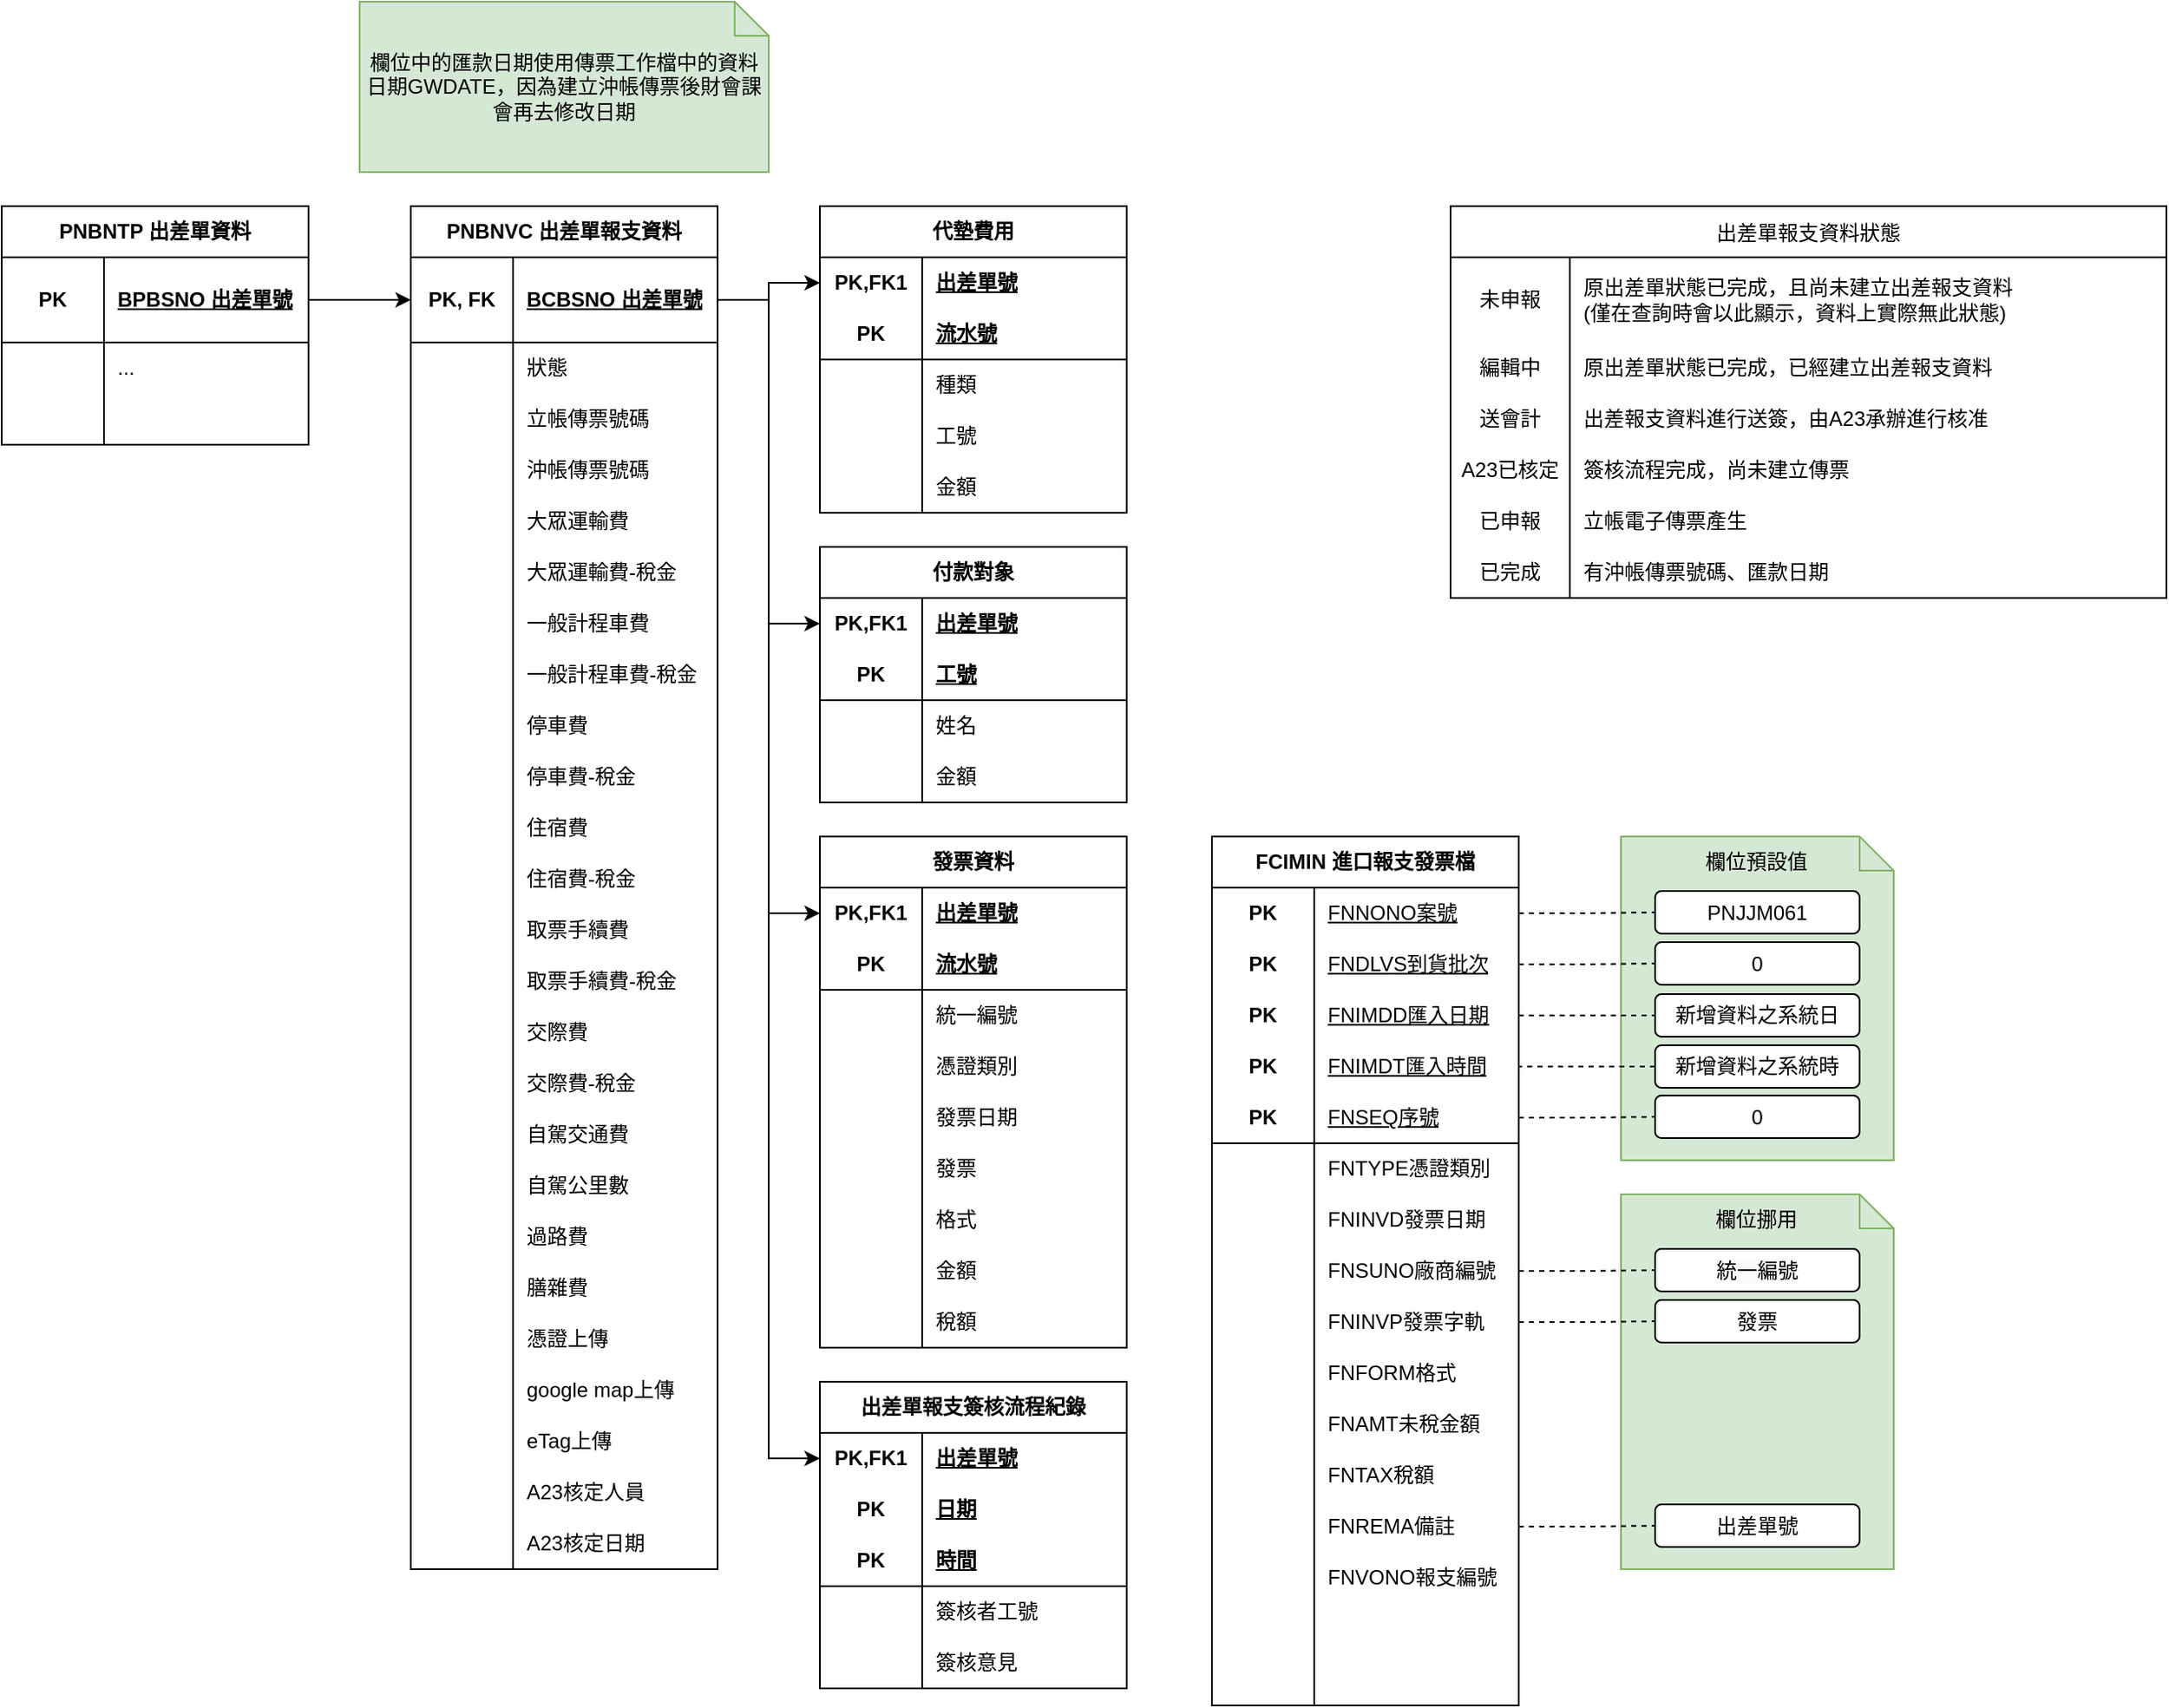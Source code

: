 <mxfile version="25.0.3" pages="2">
  <diagram name="table" id="qlgpPo8vAjEVyqclYOiB">
    <mxGraphModel dx="1186" dy="727" grid="1" gridSize="10" guides="1" tooltips="1" connect="1" arrows="1" fold="1" page="1" pageScale="1" pageWidth="827" pageHeight="1169" math="0" shadow="0">
      <root>
        <mxCell id="0" />
        <mxCell id="1" parent="0" />
        <mxCell id="ELKTf-VDr-qW9wMRecPB-79" value="" style="shape=note;size=20;whiteSpace=wrap;html=1;fillColor=#d5e8d4;strokeColor=#82b366;" parent="1" vertex="1">
          <mxGeometry x="950" y="700" width="160" height="220" as="geometry" />
        </mxCell>
        <mxCell id="ELKTf-VDr-qW9wMRecPB-74" value="" style="shape=note;size=20;whiteSpace=wrap;html=1;fillColor=#d5e8d4;strokeColor=#82b366;" parent="1" vertex="1">
          <mxGeometry x="950" y="490" width="160" height="190" as="geometry" />
        </mxCell>
        <mxCell id="OoWlHz4jRegtI9L6Jggn-1" value="PNBNTP 出差單資料" style="shape=table;startSize=30;container=1;collapsible=1;childLayout=tableLayout;fixedRows=1;rowLines=0;fontStyle=1;align=center;resizeLast=1;html=1;whiteSpace=wrap;" parent="1" vertex="1">
          <mxGeometry y="120" width="180" height="140" as="geometry" />
        </mxCell>
        <mxCell id="OoWlHz4jRegtI9L6Jggn-5" value="" style="shape=tableRow;horizontal=0;startSize=0;swimlaneHead=0;swimlaneBody=0;fillColor=none;collapsible=0;dropTarget=0;points=[[0,0.5],[1,0.5]];portConstraint=eastwest;top=0;left=0;right=0;bottom=1;html=1;" parent="OoWlHz4jRegtI9L6Jggn-1" vertex="1">
          <mxGeometry y="30" width="180" height="50" as="geometry" />
        </mxCell>
        <mxCell id="OoWlHz4jRegtI9L6Jggn-6" value="PK" style="shape=partialRectangle;connectable=0;fillColor=none;top=0;left=0;bottom=0;right=0;fontStyle=1;overflow=hidden;html=1;whiteSpace=wrap;" parent="OoWlHz4jRegtI9L6Jggn-5" vertex="1">
          <mxGeometry width="60" height="50" as="geometry">
            <mxRectangle width="60" height="50" as="alternateBounds" />
          </mxGeometry>
        </mxCell>
        <mxCell id="OoWlHz4jRegtI9L6Jggn-7" value="&lt;span style=&quot;text-align: center;&quot;&gt;BPBSNO 出差單號&lt;/span&gt;" style="shape=partialRectangle;connectable=0;fillColor=none;top=0;left=0;bottom=0;right=0;align=left;spacingLeft=6;fontStyle=5;overflow=hidden;html=1;whiteSpace=wrap;" parent="OoWlHz4jRegtI9L6Jggn-5" vertex="1">
          <mxGeometry x="60" width="120" height="50" as="geometry">
            <mxRectangle width="120" height="50" as="alternateBounds" />
          </mxGeometry>
        </mxCell>
        <mxCell id="OoWlHz4jRegtI9L6Jggn-8" value="" style="shape=tableRow;horizontal=0;startSize=0;swimlaneHead=0;swimlaneBody=0;fillColor=none;collapsible=0;dropTarget=0;points=[[0,0.5],[1,0.5]];portConstraint=eastwest;top=0;left=0;right=0;bottom=0;html=1;" parent="OoWlHz4jRegtI9L6Jggn-1" vertex="1">
          <mxGeometry y="80" width="180" height="30" as="geometry" />
        </mxCell>
        <mxCell id="OoWlHz4jRegtI9L6Jggn-9" value="" style="shape=partialRectangle;connectable=0;fillColor=none;top=0;left=0;bottom=0;right=0;editable=1;overflow=hidden;html=1;whiteSpace=wrap;" parent="OoWlHz4jRegtI9L6Jggn-8" vertex="1">
          <mxGeometry width="60" height="30" as="geometry">
            <mxRectangle width="60" height="30" as="alternateBounds" />
          </mxGeometry>
        </mxCell>
        <mxCell id="OoWlHz4jRegtI9L6Jggn-10" value="..." style="shape=partialRectangle;connectable=0;fillColor=none;top=0;left=0;bottom=0;right=0;align=left;spacingLeft=6;overflow=hidden;html=1;whiteSpace=wrap;" parent="OoWlHz4jRegtI9L6Jggn-8" vertex="1">
          <mxGeometry x="60" width="120" height="30" as="geometry">
            <mxRectangle width="120" height="30" as="alternateBounds" />
          </mxGeometry>
        </mxCell>
        <mxCell id="OoWlHz4jRegtI9L6Jggn-11" value="" style="shape=tableRow;horizontal=0;startSize=0;swimlaneHead=0;swimlaneBody=0;fillColor=none;collapsible=0;dropTarget=0;points=[[0,0.5],[1,0.5]];portConstraint=eastwest;top=0;left=0;right=0;bottom=0;html=1;" parent="OoWlHz4jRegtI9L6Jggn-1" vertex="1">
          <mxGeometry y="110" width="180" height="30" as="geometry" />
        </mxCell>
        <mxCell id="OoWlHz4jRegtI9L6Jggn-12" value="" style="shape=partialRectangle;connectable=0;fillColor=none;top=0;left=0;bottom=0;right=0;editable=1;overflow=hidden;html=1;whiteSpace=wrap;" parent="OoWlHz4jRegtI9L6Jggn-11" vertex="1">
          <mxGeometry width="60" height="30" as="geometry">
            <mxRectangle width="60" height="30" as="alternateBounds" />
          </mxGeometry>
        </mxCell>
        <mxCell id="OoWlHz4jRegtI9L6Jggn-13" value="" style="shape=partialRectangle;connectable=0;fillColor=none;top=0;left=0;bottom=0;right=0;align=left;spacingLeft=6;overflow=hidden;html=1;whiteSpace=wrap;" parent="OoWlHz4jRegtI9L6Jggn-11" vertex="1">
          <mxGeometry x="60" width="120" height="30" as="geometry">
            <mxRectangle width="120" height="30" as="alternateBounds" />
          </mxGeometry>
        </mxCell>
        <mxCell id="BbRVhJ8opIKVAqkXeF1X-1" value="PNBNVC 出差單報支資料" style="shape=table;startSize=30;container=1;collapsible=1;childLayout=tableLayout;fixedRows=1;rowLines=0;fontStyle=1;align=center;resizeLast=1;html=1;whiteSpace=wrap;" parent="1" vertex="1">
          <mxGeometry x="240" y="120" width="180" height="800" as="geometry" />
        </mxCell>
        <mxCell id="BbRVhJ8opIKVAqkXeF1X-2" value="" style="shape=tableRow;horizontal=0;startSize=0;swimlaneHead=0;swimlaneBody=0;fillColor=none;collapsible=0;dropTarget=0;points=[[0,0.5],[1,0.5]];portConstraint=eastwest;top=0;left=0;right=0;bottom=1;html=1;" parent="BbRVhJ8opIKVAqkXeF1X-1" vertex="1">
          <mxGeometry y="30" width="180" height="50" as="geometry" />
        </mxCell>
        <mxCell id="BbRVhJ8opIKVAqkXeF1X-3" value="PK, FK" style="shape=partialRectangle;connectable=0;fillColor=none;top=0;left=0;bottom=0;right=0;fontStyle=1;overflow=hidden;html=1;whiteSpace=wrap;" parent="BbRVhJ8opIKVAqkXeF1X-2" vertex="1">
          <mxGeometry width="60" height="50" as="geometry">
            <mxRectangle width="60" height="50" as="alternateBounds" />
          </mxGeometry>
        </mxCell>
        <mxCell id="BbRVhJ8opIKVAqkXeF1X-4" value="&lt;span style=&quot;text-align: center;&quot;&gt;BCBSNO 出差單號&lt;/span&gt;" style="shape=partialRectangle;connectable=0;fillColor=none;top=0;left=0;bottom=0;right=0;align=left;spacingLeft=6;fontStyle=5;overflow=hidden;html=1;whiteSpace=wrap;" parent="BbRVhJ8opIKVAqkXeF1X-2" vertex="1">
          <mxGeometry x="60" width="120" height="50" as="geometry">
            <mxRectangle width="120" height="50" as="alternateBounds" />
          </mxGeometry>
        </mxCell>
        <mxCell id="BbRVhJ8opIKVAqkXeF1X-63" value="" style="shape=tableRow;horizontal=0;startSize=0;swimlaneHead=0;swimlaneBody=0;fillColor=none;collapsible=0;dropTarget=0;points=[[0,0.5],[1,0.5]];portConstraint=eastwest;top=0;left=0;right=0;bottom=0;html=1;" parent="BbRVhJ8opIKVAqkXeF1X-1" vertex="1">
          <mxGeometry y="80" width="180" height="30" as="geometry" />
        </mxCell>
        <mxCell id="BbRVhJ8opIKVAqkXeF1X-64" value="" style="shape=partialRectangle;connectable=0;fillColor=none;top=0;left=0;bottom=0;right=0;editable=1;overflow=hidden;html=1;whiteSpace=wrap;" parent="BbRVhJ8opIKVAqkXeF1X-63" vertex="1">
          <mxGeometry width="60" height="30" as="geometry">
            <mxRectangle width="60" height="30" as="alternateBounds" />
          </mxGeometry>
        </mxCell>
        <mxCell id="BbRVhJ8opIKVAqkXeF1X-65" value="狀態" style="shape=partialRectangle;connectable=0;fillColor=none;top=0;left=0;bottom=0;right=0;align=left;spacingLeft=6;overflow=hidden;html=1;whiteSpace=wrap;" parent="BbRVhJ8opIKVAqkXeF1X-63" vertex="1">
          <mxGeometry x="60" width="120" height="30" as="geometry">
            <mxRectangle width="120" height="30" as="alternateBounds" />
          </mxGeometry>
        </mxCell>
        <mxCell id="BbRVhJ8opIKVAqkXeF1X-66" value="" style="shape=tableRow;horizontal=0;startSize=0;swimlaneHead=0;swimlaneBody=0;fillColor=none;collapsible=0;dropTarget=0;points=[[0,0.5],[1,0.5]];portConstraint=eastwest;top=0;left=0;right=0;bottom=0;html=1;" parent="BbRVhJ8opIKVAqkXeF1X-1" vertex="1">
          <mxGeometry y="110" width="180" height="30" as="geometry" />
        </mxCell>
        <mxCell id="BbRVhJ8opIKVAqkXeF1X-67" value="" style="shape=partialRectangle;connectable=0;fillColor=none;top=0;left=0;bottom=0;right=0;editable=1;overflow=hidden;html=1;whiteSpace=wrap;" parent="BbRVhJ8opIKVAqkXeF1X-66" vertex="1">
          <mxGeometry width="60" height="30" as="geometry">
            <mxRectangle width="60" height="30" as="alternateBounds" />
          </mxGeometry>
        </mxCell>
        <mxCell id="BbRVhJ8opIKVAqkXeF1X-68" value="立帳傳票號碼" style="shape=partialRectangle;connectable=0;fillColor=none;top=0;left=0;bottom=0;right=0;align=left;spacingLeft=6;overflow=hidden;html=1;whiteSpace=wrap;" parent="BbRVhJ8opIKVAqkXeF1X-66" vertex="1">
          <mxGeometry x="60" width="120" height="30" as="geometry">
            <mxRectangle width="120" height="30" as="alternateBounds" />
          </mxGeometry>
        </mxCell>
        <mxCell id="BbRVhJ8opIKVAqkXeF1X-69" value="" style="shape=tableRow;horizontal=0;startSize=0;swimlaneHead=0;swimlaneBody=0;fillColor=none;collapsible=0;dropTarget=0;points=[[0,0.5],[1,0.5]];portConstraint=eastwest;top=0;left=0;right=0;bottom=0;html=1;" parent="BbRVhJ8opIKVAqkXeF1X-1" vertex="1">
          <mxGeometry y="140" width="180" height="30" as="geometry" />
        </mxCell>
        <mxCell id="BbRVhJ8opIKVAqkXeF1X-70" value="" style="shape=partialRectangle;connectable=0;fillColor=none;top=0;left=0;bottom=0;right=0;editable=1;overflow=hidden;html=1;whiteSpace=wrap;" parent="BbRVhJ8opIKVAqkXeF1X-69" vertex="1">
          <mxGeometry width="60" height="30" as="geometry">
            <mxRectangle width="60" height="30" as="alternateBounds" />
          </mxGeometry>
        </mxCell>
        <mxCell id="BbRVhJ8opIKVAqkXeF1X-71" value="沖帳傳票號碼" style="shape=partialRectangle;connectable=0;fillColor=none;top=0;left=0;bottom=0;right=0;align=left;spacingLeft=6;overflow=hidden;html=1;whiteSpace=wrap;" parent="BbRVhJ8opIKVAqkXeF1X-69" vertex="1">
          <mxGeometry x="60" width="120" height="30" as="geometry">
            <mxRectangle width="120" height="30" as="alternateBounds" />
          </mxGeometry>
        </mxCell>
        <mxCell id="BbRVhJ8opIKVAqkXeF1X-5" value="" style="shape=tableRow;horizontal=0;startSize=0;swimlaneHead=0;swimlaneBody=0;fillColor=none;collapsible=0;dropTarget=0;points=[[0,0.5],[1,0.5]];portConstraint=eastwest;top=0;left=0;right=0;bottom=0;html=1;" parent="BbRVhJ8opIKVAqkXeF1X-1" vertex="1">
          <mxGeometry y="170" width="180" height="30" as="geometry" />
        </mxCell>
        <mxCell id="BbRVhJ8opIKVAqkXeF1X-6" value="" style="shape=partialRectangle;connectable=0;fillColor=none;top=0;left=0;bottom=0;right=0;editable=1;overflow=hidden;html=1;whiteSpace=wrap;" parent="BbRVhJ8opIKVAqkXeF1X-5" vertex="1">
          <mxGeometry width="60" height="30" as="geometry">
            <mxRectangle width="60" height="30" as="alternateBounds" />
          </mxGeometry>
        </mxCell>
        <mxCell id="BbRVhJ8opIKVAqkXeF1X-7" value="大眾運輸費" style="shape=partialRectangle;connectable=0;fillColor=none;top=0;left=0;bottom=0;right=0;align=left;spacingLeft=6;overflow=hidden;html=1;whiteSpace=wrap;" parent="BbRVhJ8opIKVAqkXeF1X-5" vertex="1">
          <mxGeometry x="60" width="120" height="30" as="geometry">
            <mxRectangle width="120" height="30" as="alternateBounds" />
          </mxGeometry>
        </mxCell>
        <mxCell id="TT6UVPqQumiOWiqc4x1i-1" value="" style="shape=tableRow;horizontal=0;startSize=0;swimlaneHead=0;swimlaneBody=0;fillColor=none;collapsible=0;dropTarget=0;points=[[0,0.5],[1,0.5]];portConstraint=eastwest;top=0;left=0;right=0;bottom=0;html=1;" parent="BbRVhJ8opIKVAqkXeF1X-1" vertex="1">
          <mxGeometry y="200" width="180" height="30" as="geometry" />
        </mxCell>
        <mxCell id="TT6UVPqQumiOWiqc4x1i-2" value="" style="shape=partialRectangle;connectable=0;fillColor=none;top=0;left=0;bottom=0;right=0;editable=1;overflow=hidden;html=1;whiteSpace=wrap;" parent="TT6UVPqQumiOWiqc4x1i-1" vertex="1">
          <mxGeometry width="60" height="30" as="geometry">
            <mxRectangle width="60" height="30" as="alternateBounds" />
          </mxGeometry>
        </mxCell>
        <mxCell id="TT6UVPqQumiOWiqc4x1i-3" value="大眾運輸費-稅金" style="shape=partialRectangle;connectable=0;fillColor=none;top=0;left=0;bottom=0;right=0;align=left;spacingLeft=6;overflow=hidden;html=1;whiteSpace=wrap;" parent="TT6UVPqQumiOWiqc4x1i-1" vertex="1">
          <mxGeometry x="60" width="120" height="30" as="geometry">
            <mxRectangle width="120" height="30" as="alternateBounds" />
          </mxGeometry>
        </mxCell>
        <mxCell id="BbRVhJ8opIKVAqkXeF1X-8" value="" style="shape=tableRow;horizontal=0;startSize=0;swimlaneHead=0;swimlaneBody=0;fillColor=none;collapsible=0;dropTarget=0;points=[[0,0.5],[1,0.5]];portConstraint=eastwest;top=0;left=0;right=0;bottom=0;html=1;" parent="BbRVhJ8opIKVAqkXeF1X-1" vertex="1">
          <mxGeometry y="230" width="180" height="30" as="geometry" />
        </mxCell>
        <mxCell id="BbRVhJ8opIKVAqkXeF1X-9" value="" style="shape=partialRectangle;connectable=0;fillColor=none;top=0;left=0;bottom=0;right=0;editable=1;overflow=hidden;html=1;whiteSpace=wrap;" parent="BbRVhJ8opIKVAqkXeF1X-8" vertex="1">
          <mxGeometry width="60" height="30" as="geometry">
            <mxRectangle width="60" height="30" as="alternateBounds" />
          </mxGeometry>
        </mxCell>
        <mxCell id="BbRVhJ8opIKVAqkXeF1X-10" value="一般計程車費" style="shape=partialRectangle;connectable=0;fillColor=none;top=0;left=0;bottom=0;right=0;align=left;spacingLeft=6;overflow=hidden;html=1;whiteSpace=wrap;" parent="BbRVhJ8opIKVAqkXeF1X-8" vertex="1">
          <mxGeometry x="60" width="120" height="30" as="geometry">
            <mxRectangle width="120" height="30" as="alternateBounds" />
          </mxGeometry>
        </mxCell>
        <mxCell id="TT6UVPqQumiOWiqc4x1i-10" value="" style="shape=tableRow;horizontal=0;startSize=0;swimlaneHead=0;swimlaneBody=0;fillColor=none;collapsible=0;dropTarget=0;points=[[0,0.5],[1,0.5]];portConstraint=eastwest;top=0;left=0;right=0;bottom=0;html=1;" parent="BbRVhJ8opIKVAqkXeF1X-1" vertex="1">
          <mxGeometry y="260" width="180" height="30" as="geometry" />
        </mxCell>
        <mxCell id="TT6UVPqQumiOWiqc4x1i-11" value="" style="shape=partialRectangle;connectable=0;fillColor=none;top=0;left=0;bottom=0;right=0;editable=1;overflow=hidden;html=1;whiteSpace=wrap;" parent="TT6UVPqQumiOWiqc4x1i-10" vertex="1">
          <mxGeometry width="60" height="30" as="geometry">
            <mxRectangle width="60" height="30" as="alternateBounds" />
          </mxGeometry>
        </mxCell>
        <mxCell id="TT6UVPqQumiOWiqc4x1i-12" value="一般計程車費-稅金" style="shape=partialRectangle;connectable=0;fillColor=none;top=0;left=0;bottom=0;right=0;align=left;spacingLeft=6;overflow=hidden;html=1;whiteSpace=wrap;" parent="TT6UVPqQumiOWiqc4x1i-10" vertex="1">
          <mxGeometry x="60" width="120" height="30" as="geometry">
            <mxRectangle width="120" height="30" as="alternateBounds" />
          </mxGeometry>
        </mxCell>
        <mxCell id="BbRVhJ8opIKVAqkXeF1X-37" value="" style="shape=tableRow;horizontal=0;startSize=0;swimlaneHead=0;swimlaneBody=0;fillColor=none;collapsible=0;dropTarget=0;points=[[0,0.5],[1,0.5]];portConstraint=eastwest;top=0;left=0;right=0;bottom=0;html=1;" parent="BbRVhJ8opIKVAqkXeF1X-1" vertex="1">
          <mxGeometry y="290" width="180" height="30" as="geometry" />
        </mxCell>
        <mxCell id="BbRVhJ8opIKVAqkXeF1X-38" value="" style="shape=partialRectangle;connectable=0;fillColor=none;top=0;left=0;bottom=0;right=0;editable=1;overflow=hidden;html=1;whiteSpace=wrap;" parent="BbRVhJ8opIKVAqkXeF1X-37" vertex="1">
          <mxGeometry width="60" height="30" as="geometry">
            <mxRectangle width="60" height="30" as="alternateBounds" />
          </mxGeometry>
        </mxCell>
        <mxCell id="BbRVhJ8opIKVAqkXeF1X-39" value="停車費" style="shape=partialRectangle;connectable=0;fillColor=none;top=0;left=0;bottom=0;right=0;align=left;spacingLeft=6;overflow=hidden;html=1;whiteSpace=wrap;" parent="BbRVhJ8opIKVAqkXeF1X-37" vertex="1">
          <mxGeometry x="60" width="120" height="30" as="geometry">
            <mxRectangle width="120" height="30" as="alternateBounds" />
          </mxGeometry>
        </mxCell>
        <mxCell id="TT6UVPqQumiOWiqc4x1i-14" value="" style="shape=tableRow;horizontal=0;startSize=0;swimlaneHead=0;swimlaneBody=0;fillColor=none;collapsible=0;dropTarget=0;points=[[0,0.5],[1,0.5]];portConstraint=eastwest;top=0;left=0;right=0;bottom=0;html=1;" parent="BbRVhJ8opIKVAqkXeF1X-1" vertex="1">
          <mxGeometry y="320" width="180" height="30" as="geometry" />
        </mxCell>
        <mxCell id="TT6UVPqQumiOWiqc4x1i-15" value="" style="shape=partialRectangle;connectable=0;fillColor=none;top=0;left=0;bottom=0;right=0;editable=1;overflow=hidden;html=1;whiteSpace=wrap;" parent="TT6UVPqQumiOWiqc4x1i-14" vertex="1">
          <mxGeometry width="60" height="30" as="geometry">
            <mxRectangle width="60" height="30" as="alternateBounds" />
          </mxGeometry>
        </mxCell>
        <mxCell id="TT6UVPqQumiOWiqc4x1i-16" value="停車費-稅金" style="shape=partialRectangle;connectable=0;fillColor=none;top=0;left=0;bottom=0;right=0;align=left;spacingLeft=6;overflow=hidden;html=1;whiteSpace=wrap;" parent="TT6UVPqQumiOWiqc4x1i-14" vertex="1">
          <mxGeometry x="60" width="120" height="30" as="geometry">
            <mxRectangle width="120" height="30" as="alternateBounds" />
          </mxGeometry>
        </mxCell>
        <mxCell id="BbRVhJ8opIKVAqkXeF1X-40" value="" style="shape=tableRow;horizontal=0;startSize=0;swimlaneHead=0;swimlaneBody=0;fillColor=none;collapsible=0;dropTarget=0;points=[[0,0.5],[1,0.5]];portConstraint=eastwest;top=0;left=0;right=0;bottom=0;html=1;" parent="BbRVhJ8opIKVAqkXeF1X-1" vertex="1">
          <mxGeometry y="350" width="180" height="30" as="geometry" />
        </mxCell>
        <mxCell id="BbRVhJ8opIKVAqkXeF1X-41" value="" style="shape=partialRectangle;connectable=0;fillColor=none;top=0;left=0;bottom=0;right=0;editable=1;overflow=hidden;html=1;whiteSpace=wrap;" parent="BbRVhJ8opIKVAqkXeF1X-40" vertex="1">
          <mxGeometry width="60" height="30" as="geometry">
            <mxRectangle width="60" height="30" as="alternateBounds" />
          </mxGeometry>
        </mxCell>
        <mxCell id="BbRVhJ8opIKVAqkXeF1X-42" value="住宿費" style="shape=partialRectangle;connectable=0;fillColor=none;top=0;left=0;bottom=0;right=0;align=left;spacingLeft=6;overflow=hidden;html=1;whiteSpace=wrap;" parent="BbRVhJ8opIKVAqkXeF1X-40" vertex="1">
          <mxGeometry x="60" width="120" height="30" as="geometry">
            <mxRectangle width="120" height="30" as="alternateBounds" />
          </mxGeometry>
        </mxCell>
        <mxCell id="TT6UVPqQumiOWiqc4x1i-17" value="" style="shape=tableRow;horizontal=0;startSize=0;swimlaneHead=0;swimlaneBody=0;fillColor=none;collapsible=0;dropTarget=0;points=[[0,0.5],[1,0.5]];portConstraint=eastwest;top=0;left=0;right=0;bottom=0;html=1;" parent="BbRVhJ8opIKVAqkXeF1X-1" vertex="1">
          <mxGeometry y="380" width="180" height="30" as="geometry" />
        </mxCell>
        <mxCell id="TT6UVPqQumiOWiqc4x1i-18" value="" style="shape=partialRectangle;connectable=0;fillColor=none;top=0;left=0;bottom=0;right=0;editable=1;overflow=hidden;html=1;whiteSpace=wrap;" parent="TT6UVPqQumiOWiqc4x1i-17" vertex="1">
          <mxGeometry width="60" height="30" as="geometry">
            <mxRectangle width="60" height="30" as="alternateBounds" />
          </mxGeometry>
        </mxCell>
        <mxCell id="TT6UVPqQumiOWiqc4x1i-19" value="住宿費-稅金" style="shape=partialRectangle;connectable=0;fillColor=none;top=0;left=0;bottom=0;right=0;align=left;spacingLeft=6;overflow=hidden;html=1;whiteSpace=wrap;" parent="TT6UVPqQumiOWiqc4x1i-17" vertex="1">
          <mxGeometry x="60" width="120" height="30" as="geometry">
            <mxRectangle width="120" height="30" as="alternateBounds" />
          </mxGeometry>
        </mxCell>
        <mxCell id="BbRVhJ8opIKVAqkXeF1X-43" value="" style="shape=tableRow;horizontal=0;startSize=0;swimlaneHead=0;swimlaneBody=0;fillColor=none;collapsible=0;dropTarget=0;points=[[0,0.5],[1,0.5]];portConstraint=eastwest;top=0;left=0;right=0;bottom=0;html=1;" parent="BbRVhJ8opIKVAqkXeF1X-1" vertex="1">
          <mxGeometry y="410" width="180" height="30" as="geometry" />
        </mxCell>
        <mxCell id="BbRVhJ8opIKVAqkXeF1X-44" value="" style="shape=partialRectangle;connectable=0;fillColor=none;top=0;left=0;bottom=0;right=0;editable=1;overflow=hidden;html=1;whiteSpace=wrap;" parent="BbRVhJ8opIKVAqkXeF1X-43" vertex="1">
          <mxGeometry width="60" height="30" as="geometry">
            <mxRectangle width="60" height="30" as="alternateBounds" />
          </mxGeometry>
        </mxCell>
        <mxCell id="BbRVhJ8opIKVAqkXeF1X-45" value="&lt;span style=&quot;background-color: initial;&quot;&gt;取票手續費&lt;/span&gt;" style="shape=partialRectangle;connectable=0;fillColor=none;top=0;left=0;bottom=0;right=0;align=left;spacingLeft=6;overflow=hidden;html=1;whiteSpace=wrap;" parent="BbRVhJ8opIKVAqkXeF1X-43" vertex="1">
          <mxGeometry x="60" width="120" height="30" as="geometry">
            <mxRectangle width="120" height="30" as="alternateBounds" />
          </mxGeometry>
        </mxCell>
        <mxCell id="TT6UVPqQumiOWiqc4x1i-23" value="" style="shape=tableRow;horizontal=0;startSize=0;swimlaneHead=0;swimlaneBody=0;fillColor=none;collapsible=0;dropTarget=0;points=[[0,0.5],[1,0.5]];portConstraint=eastwest;top=0;left=0;right=0;bottom=0;html=1;" parent="BbRVhJ8opIKVAqkXeF1X-1" vertex="1">
          <mxGeometry y="440" width="180" height="30" as="geometry" />
        </mxCell>
        <mxCell id="TT6UVPqQumiOWiqc4x1i-24" value="" style="shape=partialRectangle;connectable=0;fillColor=none;top=0;left=0;bottom=0;right=0;editable=1;overflow=hidden;html=1;whiteSpace=wrap;" parent="TT6UVPqQumiOWiqc4x1i-23" vertex="1">
          <mxGeometry width="60" height="30" as="geometry">
            <mxRectangle width="60" height="30" as="alternateBounds" />
          </mxGeometry>
        </mxCell>
        <mxCell id="TT6UVPqQumiOWiqc4x1i-25" value="取票手續費-稅金" style="shape=partialRectangle;connectable=0;fillColor=none;top=0;left=0;bottom=0;right=0;align=left;spacingLeft=6;overflow=hidden;html=1;whiteSpace=wrap;" parent="TT6UVPqQumiOWiqc4x1i-23" vertex="1">
          <mxGeometry x="60" width="120" height="30" as="geometry">
            <mxRectangle width="120" height="30" as="alternateBounds" />
          </mxGeometry>
        </mxCell>
        <mxCell id="BbRVhJ8opIKVAqkXeF1X-46" value="" style="shape=tableRow;horizontal=0;startSize=0;swimlaneHead=0;swimlaneBody=0;fillColor=none;collapsible=0;dropTarget=0;points=[[0,0.5],[1,0.5]];portConstraint=eastwest;top=0;left=0;right=0;bottom=0;html=1;" parent="BbRVhJ8opIKVAqkXeF1X-1" vertex="1">
          <mxGeometry y="470" width="180" height="30" as="geometry" />
        </mxCell>
        <mxCell id="BbRVhJ8opIKVAqkXeF1X-47" value="" style="shape=partialRectangle;connectable=0;fillColor=none;top=0;left=0;bottom=0;right=0;editable=1;overflow=hidden;html=1;whiteSpace=wrap;" parent="BbRVhJ8opIKVAqkXeF1X-46" vertex="1">
          <mxGeometry width="60" height="30" as="geometry">
            <mxRectangle width="60" height="30" as="alternateBounds" />
          </mxGeometry>
        </mxCell>
        <mxCell id="BbRVhJ8opIKVAqkXeF1X-48" value="交際費" style="shape=partialRectangle;connectable=0;fillColor=none;top=0;left=0;bottom=0;right=0;align=left;spacingLeft=6;overflow=hidden;html=1;whiteSpace=wrap;" parent="BbRVhJ8opIKVAqkXeF1X-46" vertex="1">
          <mxGeometry x="60" width="120" height="30" as="geometry">
            <mxRectangle width="120" height="30" as="alternateBounds" />
          </mxGeometry>
        </mxCell>
        <mxCell id="TT6UVPqQumiOWiqc4x1i-20" value="" style="shape=tableRow;horizontal=0;startSize=0;swimlaneHead=0;swimlaneBody=0;fillColor=none;collapsible=0;dropTarget=0;points=[[0,0.5],[1,0.5]];portConstraint=eastwest;top=0;left=0;right=0;bottom=0;html=1;" parent="BbRVhJ8opIKVAqkXeF1X-1" vertex="1">
          <mxGeometry y="500" width="180" height="30" as="geometry" />
        </mxCell>
        <mxCell id="TT6UVPqQumiOWiqc4x1i-21" value="" style="shape=partialRectangle;connectable=0;fillColor=none;top=0;left=0;bottom=0;right=0;editable=1;overflow=hidden;html=1;whiteSpace=wrap;" parent="TT6UVPqQumiOWiqc4x1i-20" vertex="1">
          <mxGeometry width="60" height="30" as="geometry">
            <mxRectangle width="60" height="30" as="alternateBounds" />
          </mxGeometry>
        </mxCell>
        <mxCell id="TT6UVPqQumiOWiqc4x1i-22" value="交際費-稅金" style="shape=partialRectangle;connectable=0;fillColor=none;top=0;left=0;bottom=0;right=0;align=left;spacingLeft=6;overflow=hidden;html=1;whiteSpace=wrap;" parent="TT6UVPqQumiOWiqc4x1i-20" vertex="1">
          <mxGeometry x="60" width="120" height="30" as="geometry">
            <mxRectangle width="120" height="30" as="alternateBounds" />
          </mxGeometry>
        </mxCell>
        <mxCell id="BbRVhJ8opIKVAqkXeF1X-75" value="" style="shape=tableRow;horizontal=0;startSize=0;swimlaneHead=0;swimlaneBody=0;fillColor=none;collapsible=0;dropTarget=0;points=[[0,0.5],[1,0.5]];portConstraint=eastwest;top=0;left=0;right=0;bottom=0;html=1;" parent="BbRVhJ8opIKVAqkXeF1X-1" vertex="1">
          <mxGeometry y="530" width="180" height="30" as="geometry" />
        </mxCell>
        <mxCell id="BbRVhJ8opIKVAqkXeF1X-76" value="" style="shape=partialRectangle;connectable=0;fillColor=none;top=0;left=0;bottom=0;right=0;editable=1;overflow=hidden;html=1;whiteSpace=wrap;" parent="BbRVhJ8opIKVAqkXeF1X-75" vertex="1">
          <mxGeometry width="60" height="30" as="geometry">
            <mxRectangle width="60" height="30" as="alternateBounds" />
          </mxGeometry>
        </mxCell>
        <mxCell id="BbRVhJ8opIKVAqkXeF1X-77" value="自駕交通費" style="shape=partialRectangle;connectable=0;fillColor=none;top=0;left=0;bottom=0;right=0;align=left;spacingLeft=6;overflow=hidden;html=1;whiteSpace=wrap;" parent="BbRVhJ8opIKVAqkXeF1X-75" vertex="1">
          <mxGeometry x="60" width="120" height="30" as="geometry">
            <mxRectangle width="120" height="30" as="alternateBounds" />
          </mxGeometry>
        </mxCell>
        <mxCell id="BbRVhJ8opIKVAqkXeF1X-78" value="" style="shape=tableRow;horizontal=0;startSize=0;swimlaneHead=0;swimlaneBody=0;fillColor=none;collapsible=0;dropTarget=0;points=[[0,0.5],[1,0.5]];portConstraint=eastwest;top=0;left=0;right=0;bottom=0;html=1;" parent="BbRVhJ8opIKVAqkXeF1X-1" vertex="1">
          <mxGeometry y="560" width="180" height="30" as="geometry" />
        </mxCell>
        <mxCell id="BbRVhJ8opIKVAqkXeF1X-79" value="" style="shape=partialRectangle;connectable=0;fillColor=none;top=0;left=0;bottom=0;right=0;editable=1;overflow=hidden;html=1;whiteSpace=wrap;" parent="BbRVhJ8opIKVAqkXeF1X-78" vertex="1">
          <mxGeometry width="60" height="30" as="geometry">
            <mxRectangle width="60" height="30" as="alternateBounds" />
          </mxGeometry>
        </mxCell>
        <mxCell id="BbRVhJ8opIKVAqkXeF1X-80" value="自駕公里數" style="shape=partialRectangle;connectable=0;fillColor=none;top=0;left=0;bottom=0;right=0;align=left;spacingLeft=6;overflow=hidden;html=1;whiteSpace=wrap;" parent="BbRVhJ8opIKVAqkXeF1X-78" vertex="1">
          <mxGeometry x="60" width="120" height="30" as="geometry">
            <mxRectangle width="120" height="30" as="alternateBounds" />
          </mxGeometry>
        </mxCell>
        <mxCell id="BbRVhJ8opIKVAqkXeF1X-81" value="" style="shape=tableRow;horizontal=0;startSize=0;swimlaneHead=0;swimlaneBody=0;fillColor=none;collapsible=0;dropTarget=0;points=[[0,0.5],[1,0.5]];portConstraint=eastwest;top=0;left=0;right=0;bottom=0;html=1;" parent="BbRVhJ8opIKVAqkXeF1X-1" vertex="1">
          <mxGeometry y="590" width="180" height="30" as="geometry" />
        </mxCell>
        <mxCell id="BbRVhJ8opIKVAqkXeF1X-82" value="" style="shape=partialRectangle;connectable=0;fillColor=none;top=0;left=0;bottom=0;right=0;editable=1;overflow=hidden;html=1;whiteSpace=wrap;" parent="BbRVhJ8opIKVAqkXeF1X-81" vertex="1">
          <mxGeometry width="60" height="30" as="geometry">
            <mxRectangle width="60" height="30" as="alternateBounds" />
          </mxGeometry>
        </mxCell>
        <mxCell id="BbRVhJ8opIKVAqkXeF1X-83" value="過路費" style="shape=partialRectangle;connectable=0;fillColor=none;top=0;left=0;bottom=0;right=0;align=left;spacingLeft=6;overflow=hidden;html=1;whiteSpace=wrap;" parent="BbRVhJ8opIKVAqkXeF1X-81" vertex="1">
          <mxGeometry x="60" width="120" height="30" as="geometry">
            <mxRectangle width="120" height="30" as="alternateBounds" />
          </mxGeometry>
        </mxCell>
        <mxCell id="BbRVhJ8opIKVAqkXeF1X-84" value="" style="shape=tableRow;horizontal=0;startSize=0;swimlaneHead=0;swimlaneBody=0;fillColor=none;collapsible=0;dropTarget=0;points=[[0,0.5],[1,0.5]];portConstraint=eastwest;top=0;left=0;right=0;bottom=0;html=1;" parent="BbRVhJ8opIKVAqkXeF1X-1" vertex="1">
          <mxGeometry y="620" width="180" height="30" as="geometry" />
        </mxCell>
        <mxCell id="BbRVhJ8opIKVAqkXeF1X-85" value="" style="shape=partialRectangle;connectable=0;fillColor=none;top=0;left=0;bottom=0;right=0;editable=1;overflow=hidden;html=1;whiteSpace=wrap;" parent="BbRVhJ8opIKVAqkXeF1X-84" vertex="1">
          <mxGeometry width="60" height="30" as="geometry">
            <mxRectangle width="60" height="30" as="alternateBounds" />
          </mxGeometry>
        </mxCell>
        <mxCell id="BbRVhJ8opIKVAqkXeF1X-86" value="膳雜費" style="shape=partialRectangle;connectable=0;fillColor=none;top=0;left=0;bottom=0;right=0;align=left;spacingLeft=6;overflow=hidden;html=1;whiteSpace=wrap;" parent="BbRVhJ8opIKVAqkXeF1X-84" vertex="1">
          <mxGeometry x="60" width="120" height="30" as="geometry">
            <mxRectangle width="120" height="30" as="alternateBounds" />
          </mxGeometry>
        </mxCell>
        <mxCell id="BbRVhJ8opIKVAqkXeF1X-141" value="" style="shape=tableRow;horizontal=0;startSize=0;swimlaneHead=0;swimlaneBody=0;fillColor=none;collapsible=0;dropTarget=0;points=[[0,0.5],[1,0.5]];portConstraint=eastwest;top=0;left=0;right=0;bottom=0;html=1;" parent="BbRVhJ8opIKVAqkXeF1X-1" vertex="1">
          <mxGeometry y="650" width="180" height="30" as="geometry" />
        </mxCell>
        <mxCell id="BbRVhJ8opIKVAqkXeF1X-142" value="" style="shape=partialRectangle;connectable=0;fillColor=none;top=0;left=0;bottom=0;right=0;editable=1;overflow=hidden;html=1;whiteSpace=wrap;" parent="BbRVhJ8opIKVAqkXeF1X-141" vertex="1">
          <mxGeometry width="60" height="30" as="geometry">
            <mxRectangle width="60" height="30" as="alternateBounds" />
          </mxGeometry>
        </mxCell>
        <mxCell id="BbRVhJ8opIKVAqkXeF1X-143" value="憑證上傳" style="shape=partialRectangle;connectable=0;fillColor=none;top=0;left=0;bottom=0;right=0;align=left;spacingLeft=6;overflow=hidden;html=1;whiteSpace=wrap;" parent="BbRVhJ8opIKVAqkXeF1X-141" vertex="1">
          <mxGeometry x="60" width="120" height="30" as="geometry">
            <mxRectangle width="120" height="30" as="alternateBounds" />
          </mxGeometry>
        </mxCell>
        <mxCell id="BbRVhJ8opIKVAqkXeF1X-144" value="" style="shape=tableRow;horizontal=0;startSize=0;swimlaneHead=0;swimlaneBody=0;fillColor=none;collapsible=0;dropTarget=0;points=[[0,0.5],[1,0.5]];portConstraint=eastwest;top=0;left=0;right=0;bottom=0;html=1;" parent="BbRVhJ8opIKVAqkXeF1X-1" vertex="1">
          <mxGeometry y="680" width="180" height="30" as="geometry" />
        </mxCell>
        <mxCell id="BbRVhJ8opIKVAqkXeF1X-145" value="" style="shape=partialRectangle;connectable=0;fillColor=none;top=0;left=0;bottom=0;right=0;editable=1;overflow=hidden;html=1;whiteSpace=wrap;" parent="BbRVhJ8opIKVAqkXeF1X-144" vertex="1">
          <mxGeometry width="60" height="30" as="geometry">
            <mxRectangle width="60" height="30" as="alternateBounds" />
          </mxGeometry>
        </mxCell>
        <mxCell id="BbRVhJ8opIKVAqkXeF1X-146" value="google map上傳" style="shape=partialRectangle;connectable=0;fillColor=none;top=0;left=0;bottom=0;right=0;align=left;spacingLeft=6;overflow=hidden;html=1;whiteSpace=wrap;" parent="BbRVhJ8opIKVAqkXeF1X-144" vertex="1">
          <mxGeometry x="60" width="120" height="30" as="geometry">
            <mxRectangle width="120" height="30" as="alternateBounds" />
          </mxGeometry>
        </mxCell>
        <mxCell id="BbRVhJ8opIKVAqkXeF1X-147" value="" style="shape=tableRow;horizontal=0;startSize=0;swimlaneHead=0;swimlaneBody=0;fillColor=none;collapsible=0;dropTarget=0;points=[[0,0.5],[1,0.5]];portConstraint=eastwest;top=0;left=0;right=0;bottom=0;html=1;" parent="BbRVhJ8opIKVAqkXeF1X-1" vertex="1">
          <mxGeometry y="710" width="180" height="30" as="geometry" />
        </mxCell>
        <mxCell id="BbRVhJ8opIKVAqkXeF1X-148" value="" style="shape=partialRectangle;connectable=0;fillColor=none;top=0;left=0;bottom=0;right=0;editable=1;overflow=hidden;html=1;whiteSpace=wrap;" parent="BbRVhJ8opIKVAqkXeF1X-147" vertex="1">
          <mxGeometry width="60" height="30" as="geometry">
            <mxRectangle width="60" height="30" as="alternateBounds" />
          </mxGeometry>
        </mxCell>
        <mxCell id="BbRVhJ8opIKVAqkXeF1X-149" value="eTag上傳" style="shape=partialRectangle;connectable=0;fillColor=none;top=0;left=0;bottom=0;right=0;align=left;spacingLeft=6;overflow=hidden;html=1;whiteSpace=wrap;" parent="BbRVhJ8opIKVAqkXeF1X-147" vertex="1">
          <mxGeometry x="60" width="120" height="30" as="geometry">
            <mxRectangle width="120" height="30" as="alternateBounds" />
          </mxGeometry>
        </mxCell>
        <mxCell id="TT6UVPqQumiOWiqc4x1i-4" value="" style="shape=tableRow;horizontal=0;startSize=0;swimlaneHead=0;swimlaneBody=0;fillColor=none;collapsible=0;dropTarget=0;points=[[0,0.5],[1,0.5]];portConstraint=eastwest;top=0;left=0;right=0;bottom=0;html=1;" parent="BbRVhJ8opIKVAqkXeF1X-1" vertex="1">
          <mxGeometry y="740" width="180" height="30" as="geometry" />
        </mxCell>
        <mxCell id="TT6UVPqQumiOWiqc4x1i-5" value="" style="shape=partialRectangle;connectable=0;fillColor=none;top=0;left=0;bottom=0;right=0;editable=1;overflow=hidden;html=1;whiteSpace=wrap;" parent="TT6UVPqQumiOWiqc4x1i-4" vertex="1">
          <mxGeometry width="60" height="30" as="geometry">
            <mxRectangle width="60" height="30" as="alternateBounds" />
          </mxGeometry>
        </mxCell>
        <mxCell id="TT6UVPqQumiOWiqc4x1i-6" value="A23核定人員" style="shape=partialRectangle;connectable=0;fillColor=none;top=0;left=0;bottom=0;right=0;align=left;spacingLeft=6;overflow=hidden;html=1;whiteSpace=wrap;" parent="TT6UVPqQumiOWiqc4x1i-4" vertex="1">
          <mxGeometry x="60" width="120" height="30" as="geometry">
            <mxRectangle width="120" height="30" as="alternateBounds" />
          </mxGeometry>
        </mxCell>
        <mxCell id="TT6UVPqQumiOWiqc4x1i-7" value="" style="shape=tableRow;horizontal=0;startSize=0;swimlaneHead=0;swimlaneBody=0;fillColor=none;collapsible=0;dropTarget=0;points=[[0,0.5],[1,0.5]];portConstraint=eastwest;top=0;left=0;right=0;bottom=0;html=1;" parent="BbRVhJ8opIKVAqkXeF1X-1" vertex="1">
          <mxGeometry y="770" width="180" height="30" as="geometry" />
        </mxCell>
        <mxCell id="TT6UVPqQumiOWiqc4x1i-8" value="" style="shape=partialRectangle;connectable=0;fillColor=none;top=0;left=0;bottom=0;right=0;editable=1;overflow=hidden;html=1;whiteSpace=wrap;" parent="TT6UVPqQumiOWiqc4x1i-7" vertex="1">
          <mxGeometry width="60" height="30" as="geometry">
            <mxRectangle width="60" height="30" as="alternateBounds" />
          </mxGeometry>
        </mxCell>
        <mxCell id="TT6UVPqQumiOWiqc4x1i-9" value="A23核定日期" style="shape=partialRectangle;connectable=0;fillColor=none;top=0;left=0;bottom=0;right=0;align=left;spacingLeft=6;overflow=hidden;html=1;whiteSpace=wrap;" parent="TT6UVPqQumiOWiqc4x1i-7" vertex="1">
          <mxGeometry x="60" width="120" height="30" as="geometry">
            <mxRectangle width="120" height="30" as="alternateBounds" />
          </mxGeometry>
        </mxCell>
        <mxCell id="BbRVhJ8opIKVAqkXeF1X-11" style="edgeStyle=orthogonalEdgeStyle;rounded=0;orthogonalLoop=1;jettySize=auto;html=1;entryX=0;entryY=0.5;entryDx=0;entryDy=0;" parent="1" source="OoWlHz4jRegtI9L6Jggn-5" target="BbRVhJ8opIKVAqkXeF1X-2" edge="1">
          <mxGeometry relative="1" as="geometry" />
        </mxCell>
        <mxCell id="BbRVhJ8opIKVAqkXeF1X-96" value="&lt;span style=&quot;text-wrap-mode: nowrap;&quot;&gt;代墊費用&lt;/span&gt;" style="shape=table;startSize=30;container=1;collapsible=1;childLayout=tableLayout;fixedRows=1;rowLines=0;fontStyle=1;align=center;resizeLast=1;html=1;whiteSpace=wrap;" parent="1" vertex="1">
          <mxGeometry x="480" y="120" width="180" height="180" as="geometry" />
        </mxCell>
        <mxCell id="BbRVhJ8opIKVAqkXeF1X-97" value="" style="shape=tableRow;horizontal=0;startSize=0;swimlaneHead=0;swimlaneBody=0;fillColor=none;collapsible=0;dropTarget=0;points=[[0,0.5],[1,0.5]];portConstraint=eastwest;top=0;left=0;right=0;bottom=0;html=1;" parent="BbRVhJ8opIKVAqkXeF1X-96" vertex="1">
          <mxGeometry y="30" width="180" height="30" as="geometry" />
        </mxCell>
        <mxCell id="BbRVhJ8opIKVAqkXeF1X-98" value="PK,FK1" style="shape=partialRectangle;connectable=0;fillColor=none;top=0;left=0;bottom=0;right=0;fontStyle=1;overflow=hidden;html=1;whiteSpace=wrap;" parent="BbRVhJ8opIKVAqkXeF1X-97" vertex="1">
          <mxGeometry width="60" height="30" as="geometry">
            <mxRectangle width="60" height="30" as="alternateBounds" />
          </mxGeometry>
        </mxCell>
        <mxCell id="BbRVhJ8opIKVAqkXeF1X-99" value="&lt;span style=&quot;text-align: center;&quot;&gt;出差單號&lt;/span&gt;" style="shape=partialRectangle;connectable=0;fillColor=none;top=0;left=0;bottom=0;right=0;align=left;spacingLeft=6;fontStyle=5;overflow=hidden;html=1;whiteSpace=wrap;" parent="BbRVhJ8opIKVAqkXeF1X-97" vertex="1">
          <mxGeometry x="60" width="120" height="30" as="geometry">
            <mxRectangle width="120" height="30" as="alternateBounds" />
          </mxGeometry>
        </mxCell>
        <mxCell id="BbRVhJ8opIKVAqkXeF1X-100" value="" style="shape=tableRow;horizontal=0;startSize=0;swimlaneHead=0;swimlaneBody=0;fillColor=none;collapsible=0;dropTarget=0;points=[[0,0.5],[1,0.5]];portConstraint=eastwest;top=0;left=0;right=0;bottom=1;html=1;" parent="BbRVhJ8opIKVAqkXeF1X-96" vertex="1">
          <mxGeometry y="60" width="180" height="30" as="geometry" />
        </mxCell>
        <mxCell id="BbRVhJ8opIKVAqkXeF1X-101" value="PK" style="shape=partialRectangle;connectable=0;fillColor=none;top=0;left=0;bottom=0;right=0;fontStyle=1;overflow=hidden;html=1;whiteSpace=wrap;" parent="BbRVhJ8opIKVAqkXeF1X-100" vertex="1">
          <mxGeometry width="60" height="30" as="geometry">
            <mxRectangle width="60" height="30" as="alternateBounds" />
          </mxGeometry>
        </mxCell>
        <mxCell id="BbRVhJ8opIKVAqkXeF1X-102" value="流水號" style="shape=partialRectangle;connectable=0;fillColor=none;top=0;left=0;bottom=0;right=0;align=left;spacingLeft=6;fontStyle=5;overflow=hidden;html=1;whiteSpace=wrap;" parent="BbRVhJ8opIKVAqkXeF1X-100" vertex="1">
          <mxGeometry x="60" width="120" height="30" as="geometry">
            <mxRectangle width="120" height="30" as="alternateBounds" />
          </mxGeometry>
        </mxCell>
        <mxCell id="BbRVhJ8opIKVAqkXeF1X-103" value="" style="shape=tableRow;horizontal=0;startSize=0;swimlaneHead=0;swimlaneBody=0;fillColor=none;collapsible=0;dropTarget=0;points=[[0,0.5],[1,0.5]];portConstraint=eastwest;top=0;left=0;right=0;bottom=0;html=1;" parent="BbRVhJ8opIKVAqkXeF1X-96" vertex="1">
          <mxGeometry y="90" width="180" height="30" as="geometry" />
        </mxCell>
        <mxCell id="BbRVhJ8opIKVAqkXeF1X-104" value="" style="shape=partialRectangle;connectable=0;fillColor=none;top=0;left=0;bottom=0;right=0;editable=1;overflow=hidden;html=1;whiteSpace=wrap;" parent="BbRVhJ8opIKVAqkXeF1X-103" vertex="1">
          <mxGeometry width="60" height="30" as="geometry">
            <mxRectangle width="60" height="30" as="alternateBounds" />
          </mxGeometry>
        </mxCell>
        <mxCell id="BbRVhJ8opIKVAqkXeF1X-105" value="種類" style="shape=partialRectangle;connectable=0;fillColor=none;top=0;left=0;bottom=0;right=0;align=left;spacingLeft=6;overflow=hidden;html=1;whiteSpace=wrap;" parent="BbRVhJ8opIKVAqkXeF1X-103" vertex="1">
          <mxGeometry x="60" width="120" height="30" as="geometry">
            <mxRectangle width="120" height="30" as="alternateBounds" />
          </mxGeometry>
        </mxCell>
        <mxCell id="BbRVhJ8opIKVAqkXeF1X-106" value="" style="shape=tableRow;horizontal=0;startSize=0;swimlaneHead=0;swimlaneBody=0;fillColor=none;collapsible=0;dropTarget=0;points=[[0,0.5],[1,0.5]];portConstraint=eastwest;top=0;left=0;right=0;bottom=0;html=1;" parent="BbRVhJ8opIKVAqkXeF1X-96" vertex="1">
          <mxGeometry y="120" width="180" height="30" as="geometry" />
        </mxCell>
        <mxCell id="BbRVhJ8opIKVAqkXeF1X-107" value="" style="shape=partialRectangle;connectable=0;fillColor=none;top=0;left=0;bottom=0;right=0;editable=1;overflow=hidden;html=1;whiteSpace=wrap;" parent="BbRVhJ8opIKVAqkXeF1X-106" vertex="1">
          <mxGeometry width="60" height="30" as="geometry">
            <mxRectangle width="60" height="30" as="alternateBounds" />
          </mxGeometry>
        </mxCell>
        <mxCell id="BbRVhJ8opIKVAqkXeF1X-108" value="工號" style="shape=partialRectangle;connectable=0;fillColor=none;top=0;left=0;bottom=0;right=0;align=left;spacingLeft=6;overflow=hidden;html=1;whiteSpace=wrap;" parent="BbRVhJ8opIKVAqkXeF1X-106" vertex="1">
          <mxGeometry x="60" width="120" height="30" as="geometry">
            <mxRectangle width="120" height="30" as="alternateBounds" />
          </mxGeometry>
        </mxCell>
        <mxCell id="BbRVhJ8opIKVAqkXeF1X-109" style="shape=tableRow;horizontal=0;startSize=0;swimlaneHead=0;swimlaneBody=0;fillColor=none;collapsible=0;dropTarget=0;points=[[0,0.5],[1,0.5]];portConstraint=eastwest;top=0;left=0;right=0;bottom=0;html=1;" parent="BbRVhJ8opIKVAqkXeF1X-96" vertex="1">
          <mxGeometry y="150" width="180" height="30" as="geometry" />
        </mxCell>
        <mxCell id="BbRVhJ8opIKVAqkXeF1X-110" style="shape=partialRectangle;connectable=0;fillColor=none;top=0;left=0;bottom=0;right=0;editable=1;overflow=hidden;html=1;whiteSpace=wrap;" parent="BbRVhJ8opIKVAqkXeF1X-109" vertex="1">
          <mxGeometry width="60" height="30" as="geometry">
            <mxRectangle width="60" height="30" as="alternateBounds" />
          </mxGeometry>
        </mxCell>
        <mxCell id="BbRVhJ8opIKVAqkXeF1X-111" value="金額" style="shape=partialRectangle;connectable=0;fillColor=none;top=0;left=0;bottom=0;right=0;align=left;spacingLeft=6;overflow=hidden;html=1;whiteSpace=wrap;" parent="BbRVhJ8opIKVAqkXeF1X-109" vertex="1">
          <mxGeometry x="60" width="120" height="30" as="geometry">
            <mxRectangle width="120" height="30" as="alternateBounds" />
          </mxGeometry>
        </mxCell>
        <mxCell id="BbRVhJ8opIKVAqkXeF1X-112" value="&lt;span style=&quot;text-wrap-mode: nowrap;&quot;&gt;發票資料&lt;/span&gt;" style="shape=table;startSize=30;container=1;collapsible=1;childLayout=tableLayout;fixedRows=1;rowLines=0;fontStyle=1;align=center;resizeLast=1;html=1;whiteSpace=wrap;" parent="1" vertex="1">
          <mxGeometry x="480" y="490" width="180" height="300" as="geometry" />
        </mxCell>
        <mxCell id="BbRVhJ8opIKVAqkXeF1X-113" value="" style="shape=tableRow;horizontal=0;startSize=0;swimlaneHead=0;swimlaneBody=0;fillColor=none;collapsible=0;dropTarget=0;points=[[0,0.5],[1,0.5]];portConstraint=eastwest;top=0;left=0;right=0;bottom=0;html=1;" parent="BbRVhJ8opIKVAqkXeF1X-112" vertex="1">
          <mxGeometry y="30" width="180" height="30" as="geometry" />
        </mxCell>
        <mxCell id="BbRVhJ8opIKVAqkXeF1X-114" value="PK,FK1" style="shape=partialRectangle;connectable=0;fillColor=none;top=0;left=0;bottom=0;right=0;fontStyle=1;overflow=hidden;html=1;whiteSpace=wrap;" parent="BbRVhJ8opIKVAqkXeF1X-113" vertex="1">
          <mxGeometry width="60" height="30" as="geometry">
            <mxRectangle width="60" height="30" as="alternateBounds" />
          </mxGeometry>
        </mxCell>
        <mxCell id="BbRVhJ8opIKVAqkXeF1X-115" value="&lt;span style=&quot;text-align: center;&quot;&gt;出差單號&lt;/span&gt;" style="shape=partialRectangle;connectable=0;fillColor=none;top=0;left=0;bottom=0;right=0;align=left;spacingLeft=6;fontStyle=5;overflow=hidden;html=1;whiteSpace=wrap;" parent="BbRVhJ8opIKVAqkXeF1X-113" vertex="1">
          <mxGeometry x="60" width="120" height="30" as="geometry">
            <mxRectangle width="120" height="30" as="alternateBounds" />
          </mxGeometry>
        </mxCell>
        <mxCell id="BbRVhJ8opIKVAqkXeF1X-116" value="" style="shape=tableRow;horizontal=0;startSize=0;swimlaneHead=0;swimlaneBody=0;fillColor=none;collapsible=0;dropTarget=0;points=[[0,0.5],[1,0.5]];portConstraint=eastwest;top=0;left=0;right=0;bottom=1;html=1;" parent="BbRVhJ8opIKVAqkXeF1X-112" vertex="1">
          <mxGeometry y="60" width="180" height="30" as="geometry" />
        </mxCell>
        <mxCell id="BbRVhJ8opIKVAqkXeF1X-117" value="PK" style="shape=partialRectangle;connectable=0;fillColor=none;top=0;left=0;bottom=0;right=0;fontStyle=1;overflow=hidden;html=1;whiteSpace=wrap;" parent="BbRVhJ8opIKVAqkXeF1X-116" vertex="1">
          <mxGeometry width="60" height="30" as="geometry">
            <mxRectangle width="60" height="30" as="alternateBounds" />
          </mxGeometry>
        </mxCell>
        <mxCell id="BbRVhJ8opIKVAqkXeF1X-118" value="流水號" style="shape=partialRectangle;connectable=0;fillColor=none;top=0;left=0;bottom=0;right=0;align=left;spacingLeft=6;fontStyle=5;overflow=hidden;html=1;whiteSpace=wrap;" parent="BbRVhJ8opIKVAqkXeF1X-116" vertex="1">
          <mxGeometry x="60" width="120" height="30" as="geometry">
            <mxRectangle width="120" height="30" as="alternateBounds" />
          </mxGeometry>
        </mxCell>
        <mxCell id="BbRVhJ8opIKVAqkXeF1X-119" value="" style="shape=tableRow;horizontal=0;startSize=0;swimlaneHead=0;swimlaneBody=0;fillColor=none;collapsible=0;dropTarget=0;points=[[0,0.5],[1,0.5]];portConstraint=eastwest;top=0;left=0;right=0;bottom=0;html=1;" parent="BbRVhJ8opIKVAqkXeF1X-112" vertex="1">
          <mxGeometry y="90" width="180" height="30" as="geometry" />
        </mxCell>
        <mxCell id="BbRVhJ8opIKVAqkXeF1X-120" value="" style="shape=partialRectangle;connectable=0;fillColor=none;top=0;left=0;bottom=0;right=0;editable=1;overflow=hidden;html=1;whiteSpace=wrap;" parent="BbRVhJ8opIKVAqkXeF1X-119" vertex="1">
          <mxGeometry width="60" height="30" as="geometry">
            <mxRectangle width="60" height="30" as="alternateBounds" />
          </mxGeometry>
        </mxCell>
        <mxCell id="BbRVhJ8opIKVAqkXeF1X-121" value="統一編號" style="shape=partialRectangle;connectable=0;fillColor=none;top=0;left=0;bottom=0;right=0;align=left;spacingLeft=6;overflow=hidden;html=1;whiteSpace=wrap;" parent="BbRVhJ8opIKVAqkXeF1X-119" vertex="1">
          <mxGeometry x="60" width="120" height="30" as="geometry">
            <mxRectangle width="120" height="30" as="alternateBounds" />
          </mxGeometry>
        </mxCell>
        <mxCell id="BbRVhJ8opIKVAqkXeF1X-122" value="" style="shape=tableRow;horizontal=0;startSize=0;swimlaneHead=0;swimlaneBody=0;fillColor=none;collapsible=0;dropTarget=0;points=[[0,0.5],[1,0.5]];portConstraint=eastwest;top=0;left=0;right=0;bottom=0;html=1;" parent="BbRVhJ8opIKVAqkXeF1X-112" vertex="1">
          <mxGeometry y="120" width="180" height="30" as="geometry" />
        </mxCell>
        <mxCell id="BbRVhJ8opIKVAqkXeF1X-123" value="" style="shape=partialRectangle;connectable=0;fillColor=none;top=0;left=0;bottom=0;right=0;editable=1;overflow=hidden;html=1;whiteSpace=wrap;" parent="BbRVhJ8opIKVAqkXeF1X-122" vertex="1">
          <mxGeometry width="60" height="30" as="geometry">
            <mxRectangle width="60" height="30" as="alternateBounds" />
          </mxGeometry>
        </mxCell>
        <mxCell id="BbRVhJ8opIKVAqkXeF1X-124" value="憑證類別" style="shape=partialRectangle;connectable=0;fillColor=none;top=0;left=0;bottom=0;right=0;align=left;spacingLeft=6;overflow=hidden;html=1;whiteSpace=wrap;" parent="BbRVhJ8opIKVAqkXeF1X-122" vertex="1">
          <mxGeometry x="60" width="120" height="30" as="geometry">
            <mxRectangle width="120" height="30" as="alternateBounds" />
          </mxGeometry>
        </mxCell>
        <mxCell id="BbRVhJ8opIKVAqkXeF1X-125" style="shape=tableRow;horizontal=0;startSize=0;swimlaneHead=0;swimlaneBody=0;fillColor=none;collapsible=0;dropTarget=0;points=[[0,0.5],[1,0.5]];portConstraint=eastwest;top=0;left=0;right=0;bottom=0;html=1;" parent="BbRVhJ8opIKVAqkXeF1X-112" vertex="1">
          <mxGeometry y="150" width="180" height="30" as="geometry" />
        </mxCell>
        <mxCell id="BbRVhJ8opIKVAqkXeF1X-126" style="shape=partialRectangle;connectable=0;fillColor=none;top=0;left=0;bottom=0;right=0;editable=1;overflow=hidden;html=1;whiteSpace=wrap;" parent="BbRVhJ8opIKVAqkXeF1X-125" vertex="1">
          <mxGeometry width="60" height="30" as="geometry">
            <mxRectangle width="60" height="30" as="alternateBounds" />
          </mxGeometry>
        </mxCell>
        <mxCell id="BbRVhJ8opIKVAqkXeF1X-127" value="發票日期" style="shape=partialRectangle;connectable=0;fillColor=none;top=0;left=0;bottom=0;right=0;align=left;spacingLeft=6;overflow=hidden;html=1;whiteSpace=wrap;" parent="BbRVhJ8opIKVAqkXeF1X-125" vertex="1">
          <mxGeometry x="60" width="120" height="30" as="geometry">
            <mxRectangle width="120" height="30" as="alternateBounds" />
          </mxGeometry>
        </mxCell>
        <mxCell id="BbRVhJ8opIKVAqkXeF1X-129" style="shape=tableRow;horizontal=0;startSize=0;swimlaneHead=0;swimlaneBody=0;fillColor=none;collapsible=0;dropTarget=0;points=[[0,0.5],[1,0.5]];portConstraint=eastwest;top=0;left=0;right=0;bottom=0;html=1;" parent="BbRVhJ8opIKVAqkXeF1X-112" vertex="1">
          <mxGeometry y="180" width="180" height="30" as="geometry" />
        </mxCell>
        <mxCell id="BbRVhJ8opIKVAqkXeF1X-130" style="shape=partialRectangle;connectable=0;fillColor=none;top=0;left=0;bottom=0;right=0;editable=1;overflow=hidden;html=1;whiteSpace=wrap;" parent="BbRVhJ8opIKVAqkXeF1X-129" vertex="1">
          <mxGeometry width="60" height="30" as="geometry">
            <mxRectangle width="60" height="30" as="alternateBounds" />
          </mxGeometry>
        </mxCell>
        <mxCell id="BbRVhJ8opIKVAqkXeF1X-131" value="發票" style="shape=partialRectangle;connectable=0;fillColor=none;top=0;left=0;bottom=0;right=0;align=left;spacingLeft=6;overflow=hidden;html=1;whiteSpace=wrap;" parent="BbRVhJ8opIKVAqkXeF1X-129" vertex="1">
          <mxGeometry x="60" width="120" height="30" as="geometry">
            <mxRectangle width="120" height="30" as="alternateBounds" />
          </mxGeometry>
        </mxCell>
        <mxCell id="BbRVhJ8opIKVAqkXeF1X-132" style="shape=tableRow;horizontal=0;startSize=0;swimlaneHead=0;swimlaneBody=0;fillColor=none;collapsible=0;dropTarget=0;points=[[0,0.5],[1,0.5]];portConstraint=eastwest;top=0;left=0;right=0;bottom=0;html=1;" parent="BbRVhJ8opIKVAqkXeF1X-112" vertex="1">
          <mxGeometry y="210" width="180" height="30" as="geometry" />
        </mxCell>
        <mxCell id="BbRVhJ8opIKVAqkXeF1X-133" style="shape=partialRectangle;connectable=0;fillColor=none;top=0;left=0;bottom=0;right=0;editable=1;overflow=hidden;html=1;whiteSpace=wrap;" parent="BbRVhJ8opIKVAqkXeF1X-132" vertex="1">
          <mxGeometry width="60" height="30" as="geometry">
            <mxRectangle width="60" height="30" as="alternateBounds" />
          </mxGeometry>
        </mxCell>
        <mxCell id="BbRVhJ8opIKVAqkXeF1X-134" value="格式" style="shape=partialRectangle;connectable=0;fillColor=none;top=0;left=0;bottom=0;right=0;align=left;spacingLeft=6;overflow=hidden;html=1;whiteSpace=wrap;" parent="BbRVhJ8opIKVAqkXeF1X-132" vertex="1">
          <mxGeometry x="60" width="120" height="30" as="geometry">
            <mxRectangle width="120" height="30" as="alternateBounds" />
          </mxGeometry>
        </mxCell>
        <mxCell id="BbRVhJ8opIKVAqkXeF1X-135" style="shape=tableRow;horizontal=0;startSize=0;swimlaneHead=0;swimlaneBody=0;fillColor=none;collapsible=0;dropTarget=0;points=[[0,0.5],[1,0.5]];portConstraint=eastwest;top=0;left=0;right=0;bottom=0;html=1;" parent="BbRVhJ8opIKVAqkXeF1X-112" vertex="1">
          <mxGeometry y="240" width="180" height="30" as="geometry" />
        </mxCell>
        <mxCell id="BbRVhJ8opIKVAqkXeF1X-136" style="shape=partialRectangle;connectable=0;fillColor=none;top=0;left=0;bottom=0;right=0;editable=1;overflow=hidden;html=1;whiteSpace=wrap;" parent="BbRVhJ8opIKVAqkXeF1X-135" vertex="1">
          <mxGeometry width="60" height="30" as="geometry">
            <mxRectangle width="60" height="30" as="alternateBounds" />
          </mxGeometry>
        </mxCell>
        <mxCell id="BbRVhJ8opIKVAqkXeF1X-137" value="金額" style="shape=partialRectangle;connectable=0;fillColor=none;top=0;left=0;bottom=0;right=0;align=left;spacingLeft=6;overflow=hidden;html=1;whiteSpace=wrap;" parent="BbRVhJ8opIKVAqkXeF1X-135" vertex="1">
          <mxGeometry x="60" width="120" height="30" as="geometry">
            <mxRectangle width="120" height="30" as="alternateBounds" />
          </mxGeometry>
        </mxCell>
        <mxCell id="BbRVhJ8opIKVAqkXeF1X-138" style="shape=tableRow;horizontal=0;startSize=0;swimlaneHead=0;swimlaneBody=0;fillColor=none;collapsible=0;dropTarget=0;points=[[0,0.5],[1,0.5]];portConstraint=eastwest;top=0;left=0;right=0;bottom=0;html=1;" parent="BbRVhJ8opIKVAqkXeF1X-112" vertex="1">
          <mxGeometry y="270" width="180" height="30" as="geometry" />
        </mxCell>
        <mxCell id="BbRVhJ8opIKVAqkXeF1X-139" style="shape=partialRectangle;connectable=0;fillColor=none;top=0;left=0;bottom=0;right=0;editable=1;overflow=hidden;html=1;whiteSpace=wrap;" parent="BbRVhJ8opIKVAqkXeF1X-138" vertex="1">
          <mxGeometry width="60" height="30" as="geometry">
            <mxRectangle width="60" height="30" as="alternateBounds" />
          </mxGeometry>
        </mxCell>
        <mxCell id="BbRVhJ8opIKVAqkXeF1X-140" value="稅額" style="shape=partialRectangle;connectable=0;fillColor=none;top=0;left=0;bottom=0;right=0;align=left;spacingLeft=6;overflow=hidden;html=1;whiteSpace=wrap;" parent="BbRVhJ8opIKVAqkXeF1X-138" vertex="1">
          <mxGeometry x="60" width="120" height="30" as="geometry">
            <mxRectangle width="120" height="30" as="alternateBounds" />
          </mxGeometry>
        </mxCell>
        <mxCell id="BbRVhJ8opIKVAqkXeF1X-150" value="&lt;span style=&quot;text-wrap-mode: nowrap;&quot;&gt;付款對象&lt;/span&gt;" style="shape=table;startSize=30;container=1;collapsible=1;childLayout=tableLayout;fixedRows=1;rowLines=0;fontStyle=1;align=center;resizeLast=1;html=1;whiteSpace=wrap;" parent="1" vertex="1">
          <mxGeometry x="480" y="320" width="180" height="150" as="geometry" />
        </mxCell>
        <mxCell id="BbRVhJ8opIKVAqkXeF1X-151" value="" style="shape=tableRow;horizontal=0;startSize=0;swimlaneHead=0;swimlaneBody=0;fillColor=none;collapsible=0;dropTarget=0;points=[[0,0.5],[1,0.5]];portConstraint=eastwest;top=0;left=0;right=0;bottom=0;html=1;" parent="BbRVhJ8opIKVAqkXeF1X-150" vertex="1">
          <mxGeometry y="30" width="180" height="30" as="geometry" />
        </mxCell>
        <mxCell id="BbRVhJ8opIKVAqkXeF1X-152" value="PK,FK1" style="shape=partialRectangle;connectable=0;fillColor=none;top=0;left=0;bottom=0;right=0;fontStyle=1;overflow=hidden;html=1;whiteSpace=wrap;" parent="BbRVhJ8opIKVAqkXeF1X-151" vertex="1">
          <mxGeometry width="60" height="30" as="geometry">
            <mxRectangle width="60" height="30" as="alternateBounds" />
          </mxGeometry>
        </mxCell>
        <mxCell id="BbRVhJ8opIKVAqkXeF1X-153" value="&lt;span style=&quot;text-align: center;&quot;&gt;出差單號&lt;/span&gt;" style="shape=partialRectangle;connectable=0;fillColor=none;top=0;left=0;bottom=0;right=0;align=left;spacingLeft=6;fontStyle=5;overflow=hidden;html=1;whiteSpace=wrap;" parent="BbRVhJ8opIKVAqkXeF1X-151" vertex="1">
          <mxGeometry x="60" width="120" height="30" as="geometry">
            <mxRectangle width="120" height="30" as="alternateBounds" />
          </mxGeometry>
        </mxCell>
        <mxCell id="BbRVhJ8opIKVAqkXeF1X-154" value="" style="shape=tableRow;horizontal=0;startSize=0;swimlaneHead=0;swimlaneBody=0;fillColor=none;collapsible=0;dropTarget=0;points=[[0,0.5],[1,0.5]];portConstraint=eastwest;top=0;left=0;right=0;bottom=1;html=1;" parent="BbRVhJ8opIKVAqkXeF1X-150" vertex="1">
          <mxGeometry y="60" width="180" height="30" as="geometry" />
        </mxCell>
        <mxCell id="BbRVhJ8opIKVAqkXeF1X-155" value="PK" style="shape=partialRectangle;connectable=0;fillColor=none;top=0;left=0;bottom=0;right=0;fontStyle=1;overflow=hidden;html=1;whiteSpace=wrap;" parent="BbRVhJ8opIKVAqkXeF1X-154" vertex="1">
          <mxGeometry width="60" height="30" as="geometry">
            <mxRectangle width="60" height="30" as="alternateBounds" />
          </mxGeometry>
        </mxCell>
        <mxCell id="BbRVhJ8opIKVAqkXeF1X-156" value="工號" style="shape=partialRectangle;connectable=0;fillColor=none;top=0;left=0;bottom=0;right=0;align=left;spacingLeft=6;fontStyle=5;overflow=hidden;html=1;whiteSpace=wrap;" parent="BbRVhJ8opIKVAqkXeF1X-154" vertex="1">
          <mxGeometry x="60" width="120" height="30" as="geometry">
            <mxRectangle width="120" height="30" as="alternateBounds" />
          </mxGeometry>
        </mxCell>
        <mxCell id="BbRVhJ8opIKVAqkXeF1X-157" value="" style="shape=tableRow;horizontal=0;startSize=0;swimlaneHead=0;swimlaneBody=0;fillColor=none;collapsible=0;dropTarget=0;points=[[0,0.5],[1,0.5]];portConstraint=eastwest;top=0;left=0;right=0;bottom=0;html=1;" parent="BbRVhJ8opIKVAqkXeF1X-150" vertex="1">
          <mxGeometry y="90" width="180" height="30" as="geometry" />
        </mxCell>
        <mxCell id="BbRVhJ8opIKVAqkXeF1X-158" value="" style="shape=partialRectangle;connectable=0;fillColor=none;top=0;left=0;bottom=0;right=0;editable=1;overflow=hidden;html=1;whiteSpace=wrap;" parent="BbRVhJ8opIKVAqkXeF1X-157" vertex="1">
          <mxGeometry width="60" height="30" as="geometry">
            <mxRectangle width="60" height="30" as="alternateBounds" />
          </mxGeometry>
        </mxCell>
        <mxCell id="BbRVhJ8opIKVAqkXeF1X-159" value="姓名" style="shape=partialRectangle;connectable=0;fillColor=none;top=0;left=0;bottom=0;right=0;align=left;spacingLeft=6;overflow=hidden;html=1;whiteSpace=wrap;" parent="BbRVhJ8opIKVAqkXeF1X-157" vertex="1">
          <mxGeometry x="60" width="120" height="30" as="geometry">
            <mxRectangle width="120" height="30" as="alternateBounds" />
          </mxGeometry>
        </mxCell>
        <mxCell id="BbRVhJ8opIKVAqkXeF1X-160" value="" style="shape=tableRow;horizontal=0;startSize=0;swimlaneHead=0;swimlaneBody=0;fillColor=none;collapsible=0;dropTarget=0;points=[[0,0.5],[1,0.5]];portConstraint=eastwest;top=0;left=0;right=0;bottom=0;html=1;" parent="BbRVhJ8opIKVAqkXeF1X-150" vertex="1">
          <mxGeometry y="120" width="180" height="30" as="geometry" />
        </mxCell>
        <mxCell id="BbRVhJ8opIKVAqkXeF1X-161" value="" style="shape=partialRectangle;connectable=0;fillColor=none;top=0;left=0;bottom=0;right=0;editable=1;overflow=hidden;html=1;whiteSpace=wrap;" parent="BbRVhJ8opIKVAqkXeF1X-160" vertex="1">
          <mxGeometry width="60" height="30" as="geometry">
            <mxRectangle width="60" height="30" as="alternateBounds" />
          </mxGeometry>
        </mxCell>
        <mxCell id="BbRVhJ8opIKVAqkXeF1X-162" value="金額" style="shape=partialRectangle;connectable=0;fillColor=none;top=0;left=0;bottom=0;right=0;align=left;spacingLeft=6;overflow=hidden;html=1;whiteSpace=wrap;" parent="BbRVhJ8opIKVAqkXeF1X-160" vertex="1">
          <mxGeometry x="60" width="120" height="30" as="geometry">
            <mxRectangle width="120" height="30" as="alternateBounds" />
          </mxGeometry>
        </mxCell>
        <mxCell id="BbRVhJ8opIKVAqkXeF1X-167" value="&lt;span style=&quot;text-wrap-mode: nowrap;&quot;&gt;出差單報支簽核流程紀錄&lt;/span&gt;" style="shape=table;startSize=30;container=1;collapsible=1;childLayout=tableLayout;fixedRows=1;rowLines=0;fontStyle=1;align=center;resizeLast=1;html=1;whiteSpace=wrap;" parent="1" vertex="1">
          <mxGeometry x="480" y="810" width="180" height="180" as="geometry" />
        </mxCell>
        <mxCell id="BbRVhJ8opIKVAqkXeF1X-168" value="" style="shape=tableRow;horizontal=0;startSize=0;swimlaneHead=0;swimlaneBody=0;fillColor=none;collapsible=0;dropTarget=0;points=[[0,0.5],[1,0.5]];portConstraint=eastwest;top=0;left=0;right=0;bottom=0;html=1;" parent="BbRVhJ8opIKVAqkXeF1X-167" vertex="1">
          <mxGeometry y="30" width="180" height="30" as="geometry" />
        </mxCell>
        <mxCell id="BbRVhJ8opIKVAqkXeF1X-169" value="PK,FK1" style="shape=partialRectangle;connectable=0;fillColor=none;top=0;left=0;bottom=0;right=0;fontStyle=1;overflow=hidden;html=1;whiteSpace=wrap;" parent="BbRVhJ8opIKVAqkXeF1X-168" vertex="1">
          <mxGeometry width="60" height="30" as="geometry">
            <mxRectangle width="60" height="30" as="alternateBounds" />
          </mxGeometry>
        </mxCell>
        <mxCell id="BbRVhJ8opIKVAqkXeF1X-170" value="&lt;span style=&quot;text-align: center;&quot;&gt;出差單號&lt;/span&gt;" style="shape=partialRectangle;connectable=0;fillColor=none;top=0;left=0;bottom=0;right=0;align=left;spacingLeft=6;fontStyle=5;overflow=hidden;html=1;whiteSpace=wrap;" parent="BbRVhJ8opIKVAqkXeF1X-168" vertex="1">
          <mxGeometry x="60" width="120" height="30" as="geometry">
            <mxRectangle width="120" height="30" as="alternateBounds" />
          </mxGeometry>
        </mxCell>
        <mxCell id="BbRVhJ8opIKVAqkXeF1X-180" style="shape=tableRow;horizontal=0;startSize=0;swimlaneHead=0;swimlaneBody=0;fillColor=none;collapsible=0;dropTarget=0;points=[[0,0.5],[1,0.5]];portConstraint=eastwest;top=0;left=0;right=0;bottom=0;html=1;" parent="BbRVhJ8opIKVAqkXeF1X-167" vertex="1">
          <mxGeometry y="60" width="180" height="30" as="geometry" />
        </mxCell>
        <mxCell id="BbRVhJ8opIKVAqkXeF1X-181" value="PK" style="shape=partialRectangle;connectable=0;fillColor=none;top=0;left=0;bottom=0;right=0;fontStyle=1;overflow=hidden;html=1;whiteSpace=wrap;" parent="BbRVhJ8opIKVAqkXeF1X-180" vertex="1">
          <mxGeometry width="60" height="30" as="geometry">
            <mxRectangle width="60" height="30" as="alternateBounds" />
          </mxGeometry>
        </mxCell>
        <mxCell id="BbRVhJ8opIKVAqkXeF1X-182" value="日期" style="shape=partialRectangle;connectable=0;fillColor=none;top=0;left=0;bottom=0;right=0;align=left;spacingLeft=6;fontStyle=5;overflow=hidden;html=1;whiteSpace=wrap;" parent="BbRVhJ8opIKVAqkXeF1X-180" vertex="1">
          <mxGeometry x="60" width="120" height="30" as="geometry">
            <mxRectangle width="120" height="30" as="alternateBounds" />
          </mxGeometry>
        </mxCell>
        <mxCell id="BbRVhJ8opIKVAqkXeF1X-171" value="" style="shape=tableRow;horizontal=0;startSize=0;swimlaneHead=0;swimlaneBody=0;fillColor=none;collapsible=0;dropTarget=0;points=[[0,0.5],[1,0.5]];portConstraint=eastwest;top=0;left=0;right=0;bottom=1;html=1;" parent="BbRVhJ8opIKVAqkXeF1X-167" vertex="1">
          <mxGeometry y="90" width="180" height="30" as="geometry" />
        </mxCell>
        <mxCell id="BbRVhJ8opIKVAqkXeF1X-172" value="PK" style="shape=partialRectangle;connectable=0;fillColor=none;top=0;left=0;bottom=0;right=0;fontStyle=1;overflow=hidden;html=1;whiteSpace=wrap;" parent="BbRVhJ8opIKVAqkXeF1X-171" vertex="1">
          <mxGeometry width="60" height="30" as="geometry">
            <mxRectangle width="60" height="30" as="alternateBounds" />
          </mxGeometry>
        </mxCell>
        <mxCell id="BbRVhJ8opIKVAqkXeF1X-173" value="時間" style="shape=partialRectangle;connectable=0;fillColor=none;top=0;left=0;bottom=0;right=0;align=left;spacingLeft=6;fontStyle=5;overflow=hidden;html=1;whiteSpace=wrap;" parent="BbRVhJ8opIKVAqkXeF1X-171" vertex="1">
          <mxGeometry x="60" width="120" height="30" as="geometry">
            <mxRectangle width="120" height="30" as="alternateBounds" />
          </mxGeometry>
        </mxCell>
        <mxCell id="BbRVhJ8opIKVAqkXeF1X-174" value="" style="shape=tableRow;horizontal=0;startSize=0;swimlaneHead=0;swimlaneBody=0;fillColor=none;collapsible=0;dropTarget=0;points=[[0,0.5],[1,0.5]];portConstraint=eastwest;top=0;left=0;right=0;bottom=0;html=1;" parent="BbRVhJ8opIKVAqkXeF1X-167" vertex="1">
          <mxGeometry y="120" width="180" height="30" as="geometry" />
        </mxCell>
        <mxCell id="BbRVhJ8opIKVAqkXeF1X-175" value="" style="shape=partialRectangle;connectable=0;fillColor=none;top=0;left=0;bottom=0;right=0;editable=1;overflow=hidden;html=1;whiteSpace=wrap;" parent="BbRVhJ8opIKVAqkXeF1X-174" vertex="1">
          <mxGeometry width="60" height="30" as="geometry">
            <mxRectangle width="60" height="30" as="alternateBounds" />
          </mxGeometry>
        </mxCell>
        <mxCell id="BbRVhJ8opIKVAqkXeF1X-176" value="簽核者工號" style="shape=partialRectangle;connectable=0;fillColor=none;top=0;left=0;bottom=0;right=0;align=left;spacingLeft=6;overflow=hidden;html=1;whiteSpace=wrap;" parent="BbRVhJ8opIKVAqkXeF1X-174" vertex="1">
          <mxGeometry x="60" width="120" height="30" as="geometry">
            <mxRectangle width="120" height="30" as="alternateBounds" />
          </mxGeometry>
        </mxCell>
        <mxCell id="BbRVhJ8opIKVAqkXeF1X-177" value="" style="shape=tableRow;horizontal=0;startSize=0;swimlaneHead=0;swimlaneBody=0;fillColor=none;collapsible=0;dropTarget=0;points=[[0,0.5],[1,0.5]];portConstraint=eastwest;top=0;left=0;right=0;bottom=0;html=1;" parent="BbRVhJ8opIKVAqkXeF1X-167" vertex="1">
          <mxGeometry y="150" width="180" height="30" as="geometry" />
        </mxCell>
        <mxCell id="BbRVhJ8opIKVAqkXeF1X-178" value="" style="shape=partialRectangle;connectable=0;fillColor=none;top=0;left=0;bottom=0;right=0;editable=1;overflow=hidden;html=1;whiteSpace=wrap;" parent="BbRVhJ8opIKVAqkXeF1X-177" vertex="1">
          <mxGeometry width="60" height="30" as="geometry">
            <mxRectangle width="60" height="30" as="alternateBounds" />
          </mxGeometry>
        </mxCell>
        <mxCell id="BbRVhJ8opIKVAqkXeF1X-179" value="簽核意見" style="shape=partialRectangle;connectable=0;fillColor=none;top=0;left=0;bottom=0;right=0;align=left;spacingLeft=6;overflow=hidden;html=1;whiteSpace=wrap;" parent="BbRVhJ8opIKVAqkXeF1X-177" vertex="1">
          <mxGeometry x="60" width="120" height="30" as="geometry">
            <mxRectangle width="120" height="30" as="alternateBounds" />
          </mxGeometry>
        </mxCell>
        <mxCell id="TT6UVPqQumiOWiqc4x1i-26" style="edgeStyle=orthogonalEdgeStyle;rounded=0;orthogonalLoop=1;jettySize=auto;html=1;entryX=0;entryY=0.5;entryDx=0;entryDy=0;" parent="1" source="BbRVhJ8opIKVAqkXeF1X-2" target="BbRVhJ8opIKVAqkXeF1X-97" edge="1">
          <mxGeometry relative="1" as="geometry" />
        </mxCell>
        <mxCell id="TT6UVPqQumiOWiqc4x1i-27" style="edgeStyle=orthogonalEdgeStyle;rounded=0;orthogonalLoop=1;jettySize=auto;html=1;entryX=0;entryY=0.5;entryDx=0;entryDy=0;" parent="1" source="BbRVhJ8opIKVAqkXeF1X-2" target="BbRVhJ8opIKVAqkXeF1X-151" edge="1">
          <mxGeometry relative="1" as="geometry" />
        </mxCell>
        <mxCell id="lWI-DLfr1KXP2AqeO01o-1" value="欄位中的匯款日期使用傳票工作檔中的資料日期GWDATE，因為建立沖帳傳票後財會課會再去修改日期" style="shape=note;size=20;whiteSpace=wrap;html=1;fillColor=#d5e8d4;strokeColor=#82b366;" parent="1" vertex="1">
          <mxGeometry x="210" width="240" height="100" as="geometry" />
        </mxCell>
        <mxCell id="lWI-DLfr1KXP2AqeO01o-2" style="edgeStyle=orthogonalEdgeStyle;rounded=0;orthogonalLoop=1;jettySize=auto;html=1;entryX=0;entryY=0.5;entryDx=0;entryDy=0;" parent="1" source="BbRVhJ8opIKVAqkXeF1X-2" target="BbRVhJ8opIKVAqkXeF1X-113" edge="1">
          <mxGeometry relative="1" as="geometry" />
        </mxCell>
        <mxCell id="lWI-DLfr1KXP2AqeO01o-3" style="edgeStyle=orthogonalEdgeStyle;rounded=0;orthogonalLoop=1;jettySize=auto;html=1;entryX=0;entryY=0.5;entryDx=0;entryDy=0;" parent="1" source="BbRVhJ8opIKVAqkXeF1X-2" target="BbRVhJ8opIKVAqkXeF1X-168" edge="1">
          <mxGeometry relative="1" as="geometry" />
        </mxCell>
        <mxCell id="Ysn2bDLdyO_ZPb8Qszj4-1" value="出差單報支資料狀態" style="shape=table;startSize=30;container=1;collapsible=0;childLayout=tableLayout;fixedRows=1;rowLines=0;fontStyle=0;strokeColor=default;fontSize=12;" parent="1" vertex="1">
          <mxGeometry x="850" y="120" width="420" height="230" as="geometry" />
        </mxCell>
        <mxCell id="Ysn2bDLdyO_ZPb8Qszj4-2" value="" style="shape=tableRow;horizontal=0;startSize=0;swimlaneHead=0;swimlaneBody=0;top=0;left=0;bottom=0;right=0;collapsible=0;dropTarget=0;fillColor=none;points=[[0,0.5],[1,0.5]];portConstraint=eastwest;strokeColor=inherit;fontSize=12;" parent="Ysn2bDLdyO_ZPb8Qszj4-1" vertex="1">
          <mxGeometry y="30" width="420" height="50" as="geometry" />
        </mxCell>
        <mxCell id="Ysn2bDLdyO_ZPb8Qszj4-3" value="&lt;span style=&quot;text-wrap-mode: nowrap;&quot;&gt;&lt;font&gt;未申報&lt;/font&gt;&lt;/span&gt;" style="shape=partialRectangle;html=1;whiteSpace=wrap;connectable=0;fillColor=none;top=0;left=0;bottom=0;right=0;overflow=hidden;pointerEvents=1;strokeColor=inherit;fontSize=12;" parent="Ysn2bDLdyO_ZPb8Qszj4-2" vertex="1">
          <mxGeometry width="70" height="50" as="geometry">
            <mxRectangle width="70" height="50" as="alternateBounds" />
          </mxGeometry>
        </mxCell>
        <mxCell id="Ysn2bDLdyO_ZPb8Qszj4-4" value="原出差單狀態已完成，且尚未建立出差報支資料&lt;div&gt;&lt;span style=&quot;text-align: center; text-wrap-mode: nowrap;&quot;&gt;(僅在查詢時會以此顯示，資料上實際無此狀態)&lt;/span&gt;&lt;/div&gt;" style="shape=partialRectangle;html=1;whiteSpace=wrap;connectable=0;fillColor=none;top=0;left=0;bottom=0;right=0;align=left;spacingLeft=6;overflow=hidden;strokeColor=inherit;fontSize=12;" parent="Ysn2bDLdyO_ZPb8Qszj4-2" vertex="1">
          <mxGeometry x="70" width="350" height="50" as="geometry">
            <mxRectangle width="350" height="50" as="alternateBounds" />
          </mxGeometry>
        </mxCell>
        <mxCell id="Ysn2bDLdyO_ZPb8Qszj4-5" value="" style="shape=tableRow;horizontal=0;startSize=0;swimlaneHead=0;swimlaneBody=0;top=0;left=0;bottom=0;right=0;collapsible=0;dropTarget=0;fillColor=none;points=[[0,0.5],[1,0.5]];portConstraint=eastwest;strokeColor=inherit;fontSize=12;" parent="Ysn2bDLdyO_ZPb8Qszj4-1" vertex="1">
          <mxGeometry y="80" width="420" height="30" as="geometry" />
        </mxCell>
        <mxCell id="Ysn2bDLdyO_ZPb8Qszj4-6" value="&lt;span style=&quot;text-wrap-mode: nowrap;&quot;&gt;&lt;font&gt;編輯中&lt;/font&gt;&lt;/span&gt;" style="shape=partialRectangle;html=1;whiteSpace=wrap;connectable=0;fillColor=none;top=0;left=0;bottom=0;right=0;overflow=hidden;strokeColor=inherit;fontSize=12;" parent="Ysn2bDLdyO_ZPb8Qszj4-5" vertex="1">
          <mxGeometry width="70" height="30" as="geometry">
            <mxRectangle width="70" height="30" as="alternateBounds" />
          </mxGeometry>
        </mxCell>
        <mxCell id="Ysn2bDLdyO_ZPb8Qszj4-7" value="原出差單狀態已完成，已經建立出差報支資料" style="shape=partialRectangle;html=1;whiteSpace=wrap;connectable=0;fillColor=none;top=0;left=0;bottom=0;right=0;align=left;spacingLeft=6;overflow=hidden;strokeColor=inherit;fontSize=12;" parent="Ysn2bDLdyO_ZPb8Qszj4-5" vertex="1">
          <mxGeometry x="70" width="350" height="30" as="geometry">
            <mxRectangle width="350" height="30" as="alternateBounds" />
          </mxGeometry>
        </mxCell>
        <mxCell id="Ysn2bDLdyO_ZPb8Qszj4-8" value="" style="shape=tableRow;horizontal=0;startSize=0;swimlaneHead=0;swimlaneBody=0;top=0;left=0;bottom=0;right=0;collapsible=0;dropTarget=0;fillColor=none;points=[[0,0.5],[1,0.5]];portConstraint=eastwest;strokeColor=inherit;fontSize=12;" parent="Ysn2bDLdyO_ZPb8Qszj4-1" vertex="1">
          <mxGeometry y="110" width="420" height="30" as="geometry" />
        </mxCell>
        <mxCell id="Ysn2bDLdyO_ZPb8Qszj4-9" value="&lt;span style=&quot;text-wrap-mode: nowrap;&quot;&gt;&lt;font&gt;送會計&lt;/font&gt;&lt;/span&gt;" style="shape=partialRectangle;html=1;whiteSpace=wrap;connectable=0;fillColor=none;top=0;left=0;bottom=0;right=0;overflow=hidden;strokeColor=inherit;fontSize=12;" parent="Ysn2bDLdyO_ZPb8Qszj4-8" vertex="1">
          <mxGeometry width="70" height="30" as="geometry">
            <mxRectangle width="70" height="30" as="alternateBounds" />
          </mxGeometry>
        </mxCell>
        <mxCell id="Ysn2bDLdyO_ZPb8Qszj4-10" value="&lt;div style=&quot;text-align: center;&quot;&gt;&lt;span style=&quot;background-color: initial;&quot;&gt;&lt;font&gt;出差報支資料進行送簽，&lt;span style=&quot;text-wrap-mode: nowrap;&quot;&gt;由A23承辦進行核准&lt;/span&gt;&lt;/font&gt;&lt;/span&gt;&lt;/div&gt;" style="shape=partialRectangle;html=1;whiteSpace=wrap;connectable=0;fillColor=none;top=0;left=0;bottom=0;right=0;align=left;spacingLeft=6;overflow=hidden;strokeColor=inherit;fontSize=12;" parent="Ysn2bDLdyO_ZPb8Qszj4-8" vertex="1">
          <mxGeometry x="70" width="350" height="30" as="geometry">
            <mxRectangle width="350" height="30" as="alternateBounds" />
          </mxGeometry>
        </mxCell>
        <mxCell id="Ysn2bDLdyO_ZPb8Qszj4-11" value="" style="shape=tableRow;horizontal=0;startSize=0;swimlaneHead=0;swimlaneBody=0;top=0;left=0;bottom=0;right=0;collapsible=0;dropTarget=0;fillColor=none;points=[[0,0.5],[1,0.5]];portConstraint=eastwest;strokeColor=inherit;fontSize=12;" parent="Ysn2bDLdyO_ZPb8Qszj4-1" vertex="1">
          <mxGeometry y="140" width="420" height="30" as="geometry" />
        </mxCell>
        <mxCell id="Ysn2bDLdyO_ZPb8Qszj4-12" value="&lt;span style=&quot;text-wrap-mode: nowrap;&quot;&gt;&lt;font&gt;A23已核定&lt;/font&gt;&lt;/span&gt;" style="shape=partialRectangle;html=1;whiteSpace=wrap;connectable=0;fillColor=none;top=0;left=0;bottom=0;right=0;overflow=hidden;strokeColor=inherit;fontSize=12;" parent="Ysn2bDLdyO_ZPb8Qszj4-11" vertex="1">
          <mxGeometry width="70" height="30" as="geometry">
            <mxRectangle width="70" height="30" as="alternateBounds" />
          </mxGeometry>
        </mxCell>
        <mxCell id="Ysn2bDLdyO_ZPb8Qszj4-13" value="簽核流程完成，尚未建立傳票" style="shape=partialRectangle;html=1;whiteSpace=wrap;connectable=0;fillColor=none;top=0;left=0;bottom=0;right=0;align=left;spacingLeft=6;overflow=hidden;strokeColor=inherit;fontSize=12;" parent="Ysn2bDLdyO_ZPb8Qszj4-11" vertex="1">
          <mxGeometry x="70" width="350" height="30" as="geometry">
            <mxRectangle width="350" height="30" as="alternateBounds" />
          </mxGeometry>
        </mxCell>
        <mxCell id="Ysn2bDLdyO_ZPb8Qszj4-14" value="" style="shape=tableRow;horizontal=0;startSize=0;swimlaneHead=0;swimlaneBody=0;top=0;left=0;bottom=0;right=0;collapsible=0;dropTarget=0;fillColor=none;points=[[0,0.5],[1,0.5]];portConstraint=eastwest;strokeColor=inherit;fontSize=12;" parent="Ysn2bDLdyO_ZPb8Qszj4-1" vertex="1">
          <mxGeometry y="170" width="420" height="30" as="geometry" />
        </mxCell>
        <mxCell id="Ysn2bDLdyO_ZPb8Qszj4-15" value="&lt;span style=&quot;text-wrap-mode: nowrap;&quot;&gt;已申報&lt;/span&gt;" style="shape=partialRectangle;html=1;whiteSpace=wrap;connectable=0;fillColor=none;top=0;left=0;bottom=0;right=0;overflow=hidden;strokeColor=inherit;fontSize=12;" parent="Ysn2bDLdyO_ZPb8Qszj4-14" vertex="1">
          <mxGeometry width="70" height="30" as="geometry">
            <mxRectangle width="70" height="30" as="alternateBounds" />
          </mxGeometry>
        </mxCell>
        <mxCell id="Ysn2bDLdyO_ZPb8Qszj4-16" value="&lt;div&gt;立帳電子傳票產生&lt;/div&gt;" style="shape=partialRectangle;html=1;whiteSpace=wrap;connectable=0;fillColor=none;top=0;left=0;bottom=0;right=0;align=left;spacingLeft=6;overflow=hidden;strokeColor=inherit;fontSize=12;" parent="Ysn2bDLdyO_ZPb8Qszj4-14" vertex="1">
          <mxGeometry x="70" width="350" height="30" as="geometry">
            <mxRectangle width="350" height="30" as="alternateBounds" />
          </mxGeometry>
        </mxCell>
        <mxCell id="Ysn2bDLdyO_ZPb8Qszj4-17" value="" style="shape=tableRow;horizontal=0;startSize=0;swimlaneHead=0;swimlaneBody=0;top=0;left=0;bottom=0;right=0;collapsible=0;dropTarget=0;fillColor=none;points=[[0,0.5],[1,0.5]];portConstraint=eastwest;strokeColor=inherit;fontSize=12;" parent="Ysn2bDLdyO_ZPb8Qszj4-1" vertex="1">
          <mxGeometry y="200" width="420" height="30" as="geometry" />
        </mxCell>
        <mxCell id="Ysn2bDLdyO_ZPb8Qszj4-18" value="&lt;span style=&quot;text-wrap-mode: nowrap;&quot;&gt;已完成&lt;/span&gt;" style="shape=partialRectangle;html=1;whiteSpace=wrap;connectable=0;fillColor=none;top=0;left=0;bottom=0;right=0;overflow=hidden;strokeColor=inherit;fontSize=12;" parent="Ysn2bDLdyO_ZPb8Qszj4-17" vertex="1">
          <mxGeometry width="70" height="30" as="geometry">
            <mxRectangle width="70" height="30" as="alternateBounds" />
          </mxGeometry>
        </mxCell>
        <mxCell id="Ysn2bDLdyO_ZPb8Qszj4-19" value="&lt;div&gt;有沖帳傳票號碼、匯款日期&lt;/div&gt;" style="shape=partialRectangle;html=1;whiteSpace=wrap;connectable=0;fillColor=none;top=0;left=0;bottom=0;right=0;align=left;spacingLeft=6;overflow=hidden;strokeColor=inherit;fontSize=12;" parent="Ysn2bDLdyO_ZPb8Qszj4-17" vertex="1">
          <mxGeometry x="70" width="350" height="30" as="geometry">
            <mxRectangle width="350" height="30" as="alternateBounds" />
          </mxGeometry>
        </mxCell>
        <mxCell id="ELKTf-VDr-qW9wMRecPB-1" value="&lt;span style=&quot;text-wrap-mode: nowrap;&quot;&gt;FCIMIN 進口報支發票檔&lt;/span&gt;" style="shape=table;startSize=30;container=1;collapsible=1;childLayout=tableLayout;fixedRows=1;rowLines=0;fontStyle=1;align=center;resizeLast=1;html=1;whiteSpace=wrap;" parent="1" vertex="1">
          <mxGeometry x="710" y="490" width="180" height="510" as="geometry" />
        </mxCell>
        <mxCell id="ELKTf-VDr-qW9wMRecPB-2" value="" style="shape=tableRow;horizontal=0;startSize=0;swimlaneHead=0;swimlaneBody=0;fillColor=none;collapsible=0;dropTarget=0;points=[[0,0.5],[1,0.5]];portConstraint=eastwest;top=0;left=0;right=0;bottom=0;html=1;" parent="ELKTf-VDr-qW9wMRecPB-1" vertex="1">
          <mxGeometry y="30" width="180" height="30" as="geometry" />
        </mxCell>
        <mxCell id="ELKTf-VDr-qW9wMRecPB-3" value="PK" style="shape=partialRectangle;connectable=0;fillColor=none;top=0;left=0;bottom=0;right=0;fontStyle=1;overflow=hidden;html=1;whiteSpace=wrap;" parent="ELKTf-VDr-qW9wMRecPB-2" vertex="1">
          <mxGeometry width="60" height="30" as="geometry">
            <mxRectangle width="60" height="30" as="alternateBounds" />
          </mxGeometry>
        </mxCell>
        <mxCell id="ELKTf-VDr-qW9wMRecPB-4" value="&lt;span style=&quot;font-weight: 400; text-align: center; text-wrap-mode: nowrap;&quot;&gt;FNNONO案號&lt;/span&gt;" style="shape=partialRectangle;connectable=0;fillColor=none;top=0;left=0;bottom=0;right=0;align=left;spacingLeft=6;fontStyle=5;overflow=hidden;html=1;whiteSpace=wrap;" parent="ELKTf-VDr-qW9wMRecPB-2" vertex="1">
          <mxGeometry x="60" width="120" height="30" as="geometry">
            <mxRectangle width="120" height="30" as="alternateBounds" />
          </mxGeometry>
        </mxCell>
        <mxCell id="ELKTf-VDr-qW9wMRecPB-36" style="shape=tableRow;horizontal=0;startSize=0;swimlaneHead=0;swimlaneBody=0;fillColor=none;collapsible=0;dropTarget=0;points=[[0,0.5],[1,0.5]];portConstraint=eastwest;top=0;left=0;right=0;bottom=0;html=1;" parent="ELKTf-VDr-qW9wMRecPB-1" vertex="1">
          <mxGeometry y="60" width="180" height="30" as="geometry" />
        </mxCell>
        <mxCell id="ELKTf-VDr-qW9wMRecPB-37" value="PK" style="shape=partialRectangle;connectable=0;fillColor=none;top=0;left=0;bottom=0;right=0;fontStyle=1;overflow=hidden;html=1;whiteSpace=wrap;" parent="ELKTf-VDr-qW9wMRecPB-36" vertex="1">
          <mxGeometry width="60" height="30" as="geometry">
            <mxRectangle width="60" height="30" as="alternateBounds" />
          </mxGeometry>
        </mxCell>
        <mxCell id="ELKTf-VDr-qW9wMRecPB-38" value="&lt;span style=&quot;font-weight: 400; text-align: center; text-wrap-mode: nowrap;&quot;&gt;FNDLVS到貨批次&lt;/span&gt;" style="shape=partialRectangle;connectable=0;fillColor=none;top=0;left=0;bottom=0;right=0;align=left;spacingLeft=6;fontStyle=5;overflow=hidden;html=1;whiteSpace=wrap;" parent="ELKTf-VDr-qW9wMRecPB-36" vertex="1">
          <mxGeometry x="60" width="120" height="30" as="geometry">
            <mxRectangle width="120" height="30" as="alternateBounds" />
          </mxGeometry>
        </mxCell>
        <mxCell id="ELKTf-VDr-qW9wMRecPB-33" style="shape=tableRow;horizontal=0;startSize=0;swimlaneHead=0;swimlaneBody=0;fillColor=none;collapsible=0;dropTarget=0;points=[[0,0.5],[1,0.5]];portConstraint=eastwest;top=0;left=0;right=0;bottom=0;html=1;" parent="ELKTf-VDr-qW9wMRecPB-1" vertex="1">
          <mxGeometry y="90" width="180" height="30" as="geometry" />
        </mxCell>
        <mxCell id="ELKTf-VDr-qW9wMRecPB-34" value="PK" style="shape=partialRectangle;connectable=0;fillColor=none;top=0;left=0;bottom=0;right=0;fontStyle=1;overflow=hidden;html=1;whiteSpace=wrap;" parent="ELKTf-VDr-qW9wMRecPB-33" vertex="1">
          <mxGeometry width="60" height="30" as="geometry">
            <mxRectangle width="60" height="30" as="alternateBounds" />
          </mxGeometry>
        </mxCell>
        <mxCell id="ELKTf-VDr-qW9wMRecPB-35" value="&lt;span style=&quot;font-weight: 400; text-align: center; text-wrap-mode: nowrap;&quot;&gt;FNIMDD匯入日期&lt;/span&gt;" style="shape=partialRectangle;connectable=0;fillColor=none;top=0;left=0;bottom=0;right=0;align=left;spacingLeft=6;fontStyle=5;overflow=hidden;html=1;whiteSpace=wrap;" parent="ELKTf-VDr-qW9wMRecPB-33" vertex="1">
          <mxGeometry x="60" width="120" height="30" as="geometry">
            <mxRectangle width="120" height="30" as="alternateBounds" />
          </mxGeometry>
        </mxCell>
        <mxCell id="ELKTf-VDr-qW9wMRecPB-30" style="shape=tableRow;horizontal=0;startSize=0;swimlaneHead=0;swimlaneBody=0;fillColor=none;collapsible=0;dropTarget=0;points=[[0,0.5],[1,0.5]];portConstraint=eastwest;top=0;left=0;right=0;bottom=0;html=1;" parent="ELKTf-VDr-qW9wMRecPB-1" vertex="1">
          <mxGeometry y="120" width="180" height="30" as="geometry" />
        </mxCell>
        <mxCell id="ELKTf-VDr-qW9wMRecPB-31" value="PK" style="shape=partialRectangle;connectable=0;fillColor=none;top=0;left=0;bottom=0;right=0;fontStyle=1;overflow=hidden;html=1;whiteSpace=wrap;" parent="ELKTf-VDr-qW9wMRecPB-30" vertex="1">
          <mxGeometry width="60" height="30" as="geometry">
            <mxRectangle width="60" height="30" as="alternateBounds" />
          </mxGeometry>
        </mxCell>
        <mxCell id="ELKTf-VDr-qW9wMRecPB-32" value="&lt;span style=&quot;font-weight: 400; text-align: center; text-wrap-mode: nowrap;&quot;&gt;FNIMDT匯入時間&lt;/span&gt;" style="shape=partialRectangle;connectable=0;fillColor=none;top=0;left=0;bottom=0;right=0;align=left;spacingLeft=6;fontStyle=5;overflow=hidden;html=1;whiteSpace=wrap;" parent="ELKTf-VDr-qW9wMRecPB-30" vertex="1">
          <mxGeometry x="60" width="120" height="30" as="geometry">
            <mxRectangle width="120" height="30" as="alternateBounds" />
          </mxGeometry>
        </mxCell>
        <mxCell id="ELKTf-VDr-qW9wMRecPB-5" value="" style="shape=tableRow;horizontal=0;startSize=0;swimlaneHead=0;swimlaneBody=0;fillColor=none;collapsible=0;dropTarget=0;points=[[0,0.5],[1,0.5]];portConstraint=eastwest;top=0;left=0;right=0;bottom=1;html=1;" parent="ELKTf-VDr-qW9wMRecPB-1" vertex="1">
          <mxGeometry y="150" width="180" height="30" as="geometry" />
        </mxCell>
        <mxCell id="ELKTf-VDr-qW9wMRecPB-6" value="PK" style="shape=partialRectangle;connectable=0;fillColor=none;top=0;left=0;bottom=0;right=0;fontStyle=1;overflow=hidden;html=1;whiteSpace=wrap;" parent="ELKTf-VDr-qW9wMRecPB-5" vertex="1">
          <mxGeometry width="60" height="30" as="geometry">
            <mxRectangle width="60" height="30" as="alternateBounds" />
          </mxGeometry>
        </mxCell>
        <mxCell id="ELKTf-VDr-qW9wMRecPB-7" value="&lt;span style=&quot;font-weight: 400; text-align: center; text-wrap-mode: nowrap;&quot;&gt;FNSEQ序號&lt;/span&gt;" style="shape=partialRectangle;connectable=0;fillColor=none;top=0;left=0;bottom=0;right=0;align=left;spacingLeft=6;fontStyle=5;overflow=hidden;html=1;whiteSpace=wrap;" parent="ELKTf-VDr-qW9wMRecPB-5" vertex="1">
          <mxGeometry x="60" width="120" height="30" as="geometry">
            <mxRectangle width="120" height="30" as="alternateBounds" />
          </mxGeometry>
        </mxCell>
        <mxCell id="ELKTf-VDr-qW9wMRecPB-8" value="" style="shape=tableRow;horizontal=0;startSize=0;swimlaneHead=0;swimlaneBody=0;fillColor=none;collapsible=0;dropTarget=0;points=[[0,0.5],[1,0.5]];portConstraint=eastwest;top=0;left=0;right=0;bottom=0;html=1;" parent="ELKTf-VDr-qW9wMRecPB-1" vertex="1">
          <mxGeometry y="180" width="180" height="30" as="geometry" />
        </mxCell>
        <mxCell id="ELKTf-VDr-qW9wMRecPB-9" value="" style="shape=partialRectangle;connectable=0;fillColor=none;top=0;left=0;bottom=0;right=0;editable=1;overflow=hidden;html=1;whiteSpace=wrap;" parent="ELKTf-VDr-qW9wMRecPB-8" vertex="1">
          <mxGeometry width="60" height="30" as="geometry">
            <mxRectangle width="60" height="30" as="alternateBounds" />
          </mxGeometry>
        </mxCell>
        <mxCell id="ELKTf-VDr-qW9wMRecPB-10" value="FNTYPE憑證類別" style="shape=partialRectangle;connectable=0;fillColor=none;top=0;left=0;bottom=0;right=0;align=left;spacingLeft=6;overflow=hidden;html=1;whiteSpace=wrap;" parent="ELKTf-VDr-qW9wMRecPB-8" vertex="1">
          <mxGeometry x="60" width="120" height="30" as="geometry">
            <mxRectangle width="120" height="30" as="alternateBounds" />
          </mxGeometry>
        </mxCell>
        <mxCell id="ELKTf-VDr-qW9wMRecPB-11" value="" style="shape=tableRow;horizontal=0;startSize=0;swimlaneHead=0;swimlaneBody=0;fillColor=none;collapsible=0;dropTarget=0;points=[[0,0.5],[1,0.5]];portConstraint=eastwest;top=0;left=0;right=0;bottom=0;html=1;" parent="ELKTf-VDr-qW9wMRecPB-1" vertex="1">
          <mxGeometry y="210" width="180" height="30" as="geometry" />
        </mxCell>
        <mxCell id="ELKTf-VDr-qW9wMRecPB-12" value="" style="shape=partialRectangle;connectable=0;fillColor=none;top=0;left=0;bottom=0;right=0;editable=1;overflow=hidden;html=1;whiteSpace=wrap;" parent="ELKTf-VDr-qW9wMRecPB-11" vertex="1">
          <mxGeometry width="60" height="30" as="geometry">
            <mxRectangle width="60" height="30" as="alternateBounds" />
          </mxGeometry>
        </mxCell>
        <mxCell id="ELKTf-VDr-qW9wMRecPB-13" value="FNINVD發票日期" style="shape=partialRectangle;connectable=0;fillColor=none;top=0;left=0;bottom=0;right=0;align=left;spacingLeft=6;overflow=hidden;html=1;whiteSpace=wrap;" parent="ELKTf-VDr-qW9wMRecPB-11" vertex="1">
          <mxGeometry x="60" width="120" height="30" as="geometry">
            <mxRectangle width="120" height="30" as="alternateBounds" />
          </mxGeometry>
        </mxCell>
        <mxCell id="ELKTf-VDr-qW9wMRecPB-14" style="shape=tableRow;horizontal=0;startSize=0;swimlaneHead=0;swimlaneBody=0;fillColor=none;collapsible=0;dropTarget=0;points=[[0,0.5],[1,0.5]];portConstraint=eastwest;top=0;left=0;right=0;bottom=0;html=1;" parent="ELKTf-VDr-qW9wMRecPB-1" vertex="1">
          <mxGeometry y="240" width="180" height="30" as="geometry" />
        </mxCell>
        <mxCell id="ELKTf-VDr-qW9wMRecPB-15" style="shape=partialRectangle;connectable=0;fillColor=none;top=0;left=0;bottom=0;right=0;editable=1;overflow=hidden;html=1;whiteSpace=wrap;" parent="ELKTf-VDr-qW9wMRecPB-14" vertex="1">
          <mxGeometry width="60" height="30" as="geometry">
            <mxRectangle width="60" height="30" as="alternateBounds" />
          </mxGeometry>
        </mxCell>
        <mxCell id="ELKTf-VDr-qW9wMRecPB-16" value="FNSUNO廠商編號" style="shape=partialRectangle;connectable=0;fillColor=none;top=0;left=0;bottom=0;right=0;align=left;spacingLeft=6;overflow=hidden;html=1;whiteSpace=wrap;" parent="ELKTf-VDr-qW9wMRecPB-14" vertex="1">
          <mxGeometry x="60" width="120" height="30" as="geometry">
            <mxRectangle width="120" height="30" as="alternateBounds" />
          </mxGeometry>
        </mxCell>
        <mxCell id="ELKTf-VDr-qW9wMRecPB-17" style="shape=tableRow;horizontal=0;startSize=0;swimlaneHead=0;swimlaneBody=0;fillColor=none;collapsible=0;dropTarget=0;points=[[0,0.5],[1,0.5]];portConstraint=eastwest;top=0;left=0;right=0;bottom=0;html=1;" parent="ELKTf-VDr-qW9wMRecPB-1" vertex="1">
          <mxGeometry y="270" width="180" height="30" as="geometry" />
        </mxCell>
        <mxCell id="ELKTf-VDr-qW9wMRecPB-18" style="shape=partialRectangle;connectable=0;fillColor=none;top=0;left=0;bottom=0;right=0;editable=1;overflow=hidden;html=1;whiteSpace=wrap;" parent="ELKTf-VDr-qW9wMRecPB-17" vertex="1">
          <mxGeometry width="60" height="30" as="geometry">
            <mxRectangle width="60" height="30" as="alternateBounds" />
          </mxGeometry>
        </mxCell>
        <mxCell id="ELKTf-VDr-qW9wMRecPB-19" value="FNINVP發票字軌" style="shape=partialRectangle;connectable=0;fillColor=none;top=0;left=0;bottom=0;right=0;align=left;spacingLeft=6;overflow=hidden;html=1;whiteSpace=wrap;" parent="ELKTf-VDr-qW9wMRecPB-17" vertex="1">
          <mxGeometry x="60" width="120" height="30" as="geometry">
            <mxRectangle width="120" height="30" as="alternateBounds" />
          </mxGeometry>
        </mxCell>
        <mxCell id="ELKTf-VDr-qW9wMRecPB-20" style="shape=tableRow;horizontal=0;startSize=0;swimlaneHead=0;swimlaneBody=0;fillColor=none;collapsible=0;dropTarget=0;points=[[0,0.5],[1,0.5]];portConstraint=eastwest;top=0;left=0;right=0;bottom=0;html=1;" parent="ELKTf-VDr-qW9wMRecPB-1" vertex="1">
          <mxGeometry y="300" width="180" height="30" as="geometry" />
        </mxCell>
        <mxCell id="ELKTf-VDr-qW9wMRecPB-21" style="shape=partialRectangle;connectable=0;fillColor=none;top=0;left=0;bottom=0;right=0;editable=1;overflow=hidden;html=1;whiteSpace=wrap;" parent="ELKTf-VDr-qW9wMRecPB-20" vertex="1">
          <mxGeometry width="60" height="30" as="geometry">
            <mxRectangle width="60" height="30" as="alternateBounds" />
          </mxGeometry>
        </mxCell>
        <mxCell id="ELKTf-VDr-qW9wMRecPB-22" value="FNFORM格式" style="shape=partialRectangle;connectable=0;fillColor=none;top=0;left=0;bottom=0;right=0;align=left;spacingLeft=6;overflow=hidden;html=1;whiteSpace=wrap;" parent="ELKTf-VDr-qW9wMRecPB-20" vertex="1">
          <mxGeometry x="60" width="120" height="30" as="geometry">
            <mxRectangle width="120" height="30" as="alternateBounds" />
          </mxGeometry>
        </mxCell>
        <mxCell id="ELKTf-VDr-qW9wMRecPB-23" style="shape=tableRow;horizontal=0;startSize=0;swimlaneHead=0;swimlaneBody=0;fillColor=none;collapsible=0;dropTarget=0;points=[[0,0.5],[1,0.5]];portConstraint=eastwest;top=0;left=0;right=0;bottom=0;html=1;" parent="ELKTf-VDr-qW9wMRecPB-1" vertex="1">
          <mxGeometry y="330" width="180" height="30" as="geometry" />
        </mxCell>
        <mxCell id="ELKTf-VDr-qW9wMRecPB-24" style="shape=partialRectangle;connectable=0;fillColor=none;top=0;left=0;bottom=0;right=0;editable=1;overflow=hidden;html=1;whiteSpace=wrap;" parent="ELKTf-VDr-qW9wMRecPB-23" vertex="1">
          <mxGeometry width="60" height="30" as="geometry">
            <mxRectangle width="60" height="30" as="alternateBounds" />
          </mxGeometry>
        </mxCell>
        <mxCell id="ELKTf-VDr-qW9wMRecPB-25" value="FNAMT未稅金額" style="shape=partialRectangle;connectable=0;fillColor=none;top=0;left=0;bottom=0;right=0;align=left;spacingLeft=6;overflow=hidden;html=1;whiteSpace=wrap;" parent="ELKTf-VDr-qW9wMRecPB-23" vertex="1">
          <mxGeometry x="60" width="120" height="30" as="geometry">
            <mxRectangle width="120" height="30" as="alternateBounds" />
          </mxGeometry>
        </mxCell>
        <mxCell id="ELKTf-VDr-qW9wMRecPB-26" style="shape=tableRow;horizontal=0;startSize=0;swimlaneHead=0;swimlaneBody=0;fillColor=none;collapsible=0;dropTarget=0;points=[[0,0.5],[1,0.5]];portConstraint=eastwest;top=0;left=0;right=0;bottom=0;html=1;" parent="ELKTf-VDr-qW9wMRecPB-1" vertex="1">
          <mxGeometry y="360" width="180" height="30" as="geometry" />
        </mxCell>
        <mxCell id="ELKTf-VDr-qW9wMRecPB-27" style="shape=partialRectangle;connectable=0;fillColor=none;top=0;left=0;bottom=0;right=0;editable=1;overflow=hidden;html=1;whiteSpace=wrap;" parent="ELKTf-VDr-qW9wMRecPB-26" vertex="1">
          <mxGeometry width="60" height="30" as="geometry">
            <mxRectangle width="60" height="30" as="alternateBounds" />
          </mxGeometry>
        </mxCell>
        <mxCell id="ELKTf-VDr-qW9wMRecPB-28" value="FNTAX稅額" style="shape=partialRectangle;connectable=0;fillColor=none;top=0;left=0;bottom=0;right=0;align=left;spacingLeft=6;overflow=hidden;html=1;whiteSpace=wrap;" parent="ELKTf-VDr-qW9wMRecPB-26" vertex="1">
          <mxGeometry x="60" width="120" height="30" as="geometry">
            <mxRectangle width="120" height="30" as="alternateBounds" />
          </mxGeometry>
        </mxCell>
        <mxCell id="ELKTf-VDr-qW9wMRecPB-60" style="shape=tableRow;horizontal=0;startSize=0;swimlaneHead=0;swimlaneBody=0;fillColor=none;collapsible=0;dropTarget=0;points=[[0,0.5],[1,0.5]];portConstraint=eastwest;top=0;left=0;right=0;bottom=0;html=1;" parent="ELKTf-VDr-qW9wMRecPB-1" vertex="1">
          <mxGeometry y="390" width="180" height="30" as="geometry" />
        </mxCell>
        <mxCell id="ELKTf-VDr-qW9wMRecPB-61" style="shape=partialRectangle;connectable=0;fillColor=none;top=0;left=0;bottom=0;right=0;editable=1;overflow=hidden;html=1;whiteSpace=wrap;" parent="ELKTf-VDr-qW9wMRecPB-60" vertex="1">
          <mxGeometry width="60" height="30" as="geometry">
            <mxRectangle width="60" height="30" as="alternateBounds" />
          </mxGeometry>
        </mxCell>
        <mxCell id="ELKTf-VDr-qW9wMRecPB-62" value="FNREMA備註" style="shape=partialRectangle;connectable=0;fillColor=none;top=0;left=0;bottom=0;right=0;align=left;spacingLeft=6;overflow=hidden;html=1;whiteSpace=wrap;" parent="ELKTf-VDr-qW9wMRecPB-60" vertex="1">
          <mxGeometry x="60" width="120" height="30" as="geometry">
            <mxRectangle width="120" height="30" as="alternateBounds" />
          </mxGeometry>
        </mxCell>
        <mxCell id="ELKTf-VDr-qW9wMRecPB-57" style="shape=tableRow;horizontal=0;startSize=0;swimlaneHead=0;swimlaneBody=0;fillColor=none;collapsible=0;dropTarget=0;points=[[0,0.5],[1,0.5]];portConstraint=eastwest;top=0;left=0;right=0;bottom=0;html=1;" parent="ELKTf-VDr-qW9wMRecPB-1" vertex="1">
          <mxGeometry y="420" width="180" height="30" as="geometry" />
        </mxCell>
        <mxCell id="ELKTf-VDr-qW9wMRecPB-58" style="shape=partialRectangle;connectable=0;fillColor=none;top=0;left=0;bottom=0;right=0;editable=1;overflow=hidden;html=1;whiteSpace=wrap;" parent="ELKTf-VDr-qW9wMRecPB-57" vertex="1">
          <mxGeometry width="60" height="30" as="geometry">
            <mxRectangle width="60" height="30" as="alternateBounds" />
          </mxGeometry>
        </mxCell>
        <mxCell id="ELKTf-VDr-qW9wMRecPB-59" value="FNVONO報支編號" style="shape=partialRectangle;connectable=0;fillColor=none;top=0;left=0;bottom=0;right=0;align=left;spacingLeft=6;overflow=hidden;html=1;whiteSpace=wrap;" parent="ELKTf-VDr-qW9wMRecPB-57" vertex="1">
          <mxGeometry x="60" width="120" height="30" as="geometry">
            <mxRectangle width="120" height="30" as="alternateBounds" />
          </mxGeometry>
        </mxCell>
        <mxCell id="ELKTf-VDr-qW9wMRecPB-54" style="shape=tableRow;horizontal=0;startSize=0;swimlaneHead=0;swimlaneBody=0;fillColor=none;collapsible=0;dropTarget=0;points=[[0,0.5],[1,0.5]];portConstraint=eastwest;top=0;left=0;right=0;bottom=0;html=1;" parent="ELKTf-VDr-qW9wMRecPB-1" vertex="1">
          <mxGeometry y="450" width="180" height="30" as="geometry" />
        </mxCell>
        <mxCell id="ELKTf-VDr-qW9wMRecPB-55" style="shape=partialRectangle;connectable=0;fillColor=none;top=0;left=0;bottom=0;right=0;editable=1;overflow=hidden;html=1;whiteSpace=wrap;" parent="ELKTf-VDr-qW9wMRecPB-54" vertex="1">
          <mxGeometry width="60" height="30" as="geometry">
            <mxRectangle width="60" height="30" as="alternateBounds" />
          </mxGeometry>
        </mxCell>
        <mxCell id="ELKTf-VDr-qW9wMRecPB-56" style="shape=partialRectangle;connectable=0;fillColor=none;top=0;left=0;bottom=0;right=0;align=left;spacingLeft=6;overflow=hidden;html=1;whiteSpace=wrap;" parent="ELKTf-VDr-qW9wMRecPB-54" vertex="1">
          <mxGeometry x="60" width="120" height="30" as="geometry">
            <mxRectangle width="120" height="30" as="alternateBounds" />
          </mxGeometry>
        </mxCell>
        <mxCell id="ELKTf-VDr-qW9wMRecPB-51" style="shape=tableRow;horizontal=0;startSize=0;swimlaneHead=0;swimlaneBody=0;fillColor=none;collapsible=0;dropTarget=0;points=[[0,0.5],[1,0.5]];portConstraint=eastwest;top=0;left=0;right=0;bottom=0;html=1;" parent="ELKTf-VDr-qW9wMRecPB-1" vertex="1">
          <mxGeometry y="480" width="180" height="30" as="geometry" />
        </mxCell>
        <mxCell id="ELKTf-VDr-qW9wMRecPB-52" style="shape=partialRectangle;connectable=0;fillColor=none;top=0;left=0;bottom=0;right=0;editable=1;overflow=hidden;html=1;whiteSpace=wrap;" parent="ELKTf-VDr-qW9wMRecPB-51" vertex="1">
          <mxGeometry width="60" height="30" as="geometry">
            <mxRectangle width="60" height="30" as="alternateBounds" />
          </mxGeometry>
        </mxCell>
        <mxCell id="ELKTf-VDr-qW9wMRecPB-53" style="shape=partialRectangle;connectable=0;fillColor=none;top=0;left=0;bottom=0;right=0;align=left;spacingLeft=6;overflow=hidden;html=1;whiteSpace=wrap;" parent="ELKTf-VDr-qW9wMRecPB-51" vertex="1">
          <mxGeometry x="60" width="120" height="30" as="geometry">
            <mxRectangle width="120" height="30" as="alternateBounds" />
          </mxGeometry>
        </mxCell>
        <mxCell id="ELKTf-VDr-qW9wMRecPB-42" style="edgeStyle=orthogonalEdgeStyle;rounded=0;orthogonalLoop=1;jettySize=auto;html=1;entryX=0;entryY=0.5;entryDx=0;entryDy=0;endArrow=none;endFill=0;dashed=1;" parent="1" source="ELKTf-VDr-qW9wMRecPB-2" target="ELKTf-VDr-qW9wMRecPB-43" edge="1">
          <mxGeometry relative="1" as="geometry">
            <mxPoint x="950" y="535" as="targetPoint" />
          </mxGeometry>
        </mxCell>
        <mxCell id="ELKTf-VDr-qW9wMRecPB-43" value="PNJJM061" style="rounded=1;whiteSpace=wrap;html=1;fontSize=12;glass=0;strokeWidth=1;shadow=0;" parent="1" vertex="1">
          <mxGeometry x="970" y="522" width="120" height="25" as="geometry" />
        </mxCell>
        <mxCell id="ELKTf-VDr-qW9wMRecPB-46" value="0" style="rounded=1;whiteSpace=wrap;html=1;fontSize=12;glass=0;strokeWidth=1;shadow=0;" parent="1" vertex="1">
          <mxGeometry x="970" y="552" width="120" height="25" as="geometry" />
        </mxCell>
        <mxCell id="ELKTf-VDr-qW9wMRecPB-47" style="edgeStyle=orthogonalEdgeStyle;rounded=0;orthogonalLoop=1;jettySize=auto;html=1;entryX=0;entryY=0.5;entryDx=0;entryDy=0;endArrow=none;endFill=0;dashed=1;" parent="1" source="ELKTf-VDr-qW9wMRecPB-36" target="ELKTf-VDr-qW9wMRecPB-46" edge="1">
          <mxGeometry relative="1" as="geometry" />
        </mxCell>
        <mxCell id="ELKTf-VDr-qW9wMRecPB-48" value="0" style="rounded=1;whiteSpace=wrap;html=1;fontSize=12;glass=0;strokeWidth=1;shadow=0;" parent="1" vertex="1">
          <mxGeometry x="970" y="642" width="120" height="25" as="geometry" />
        </mxCell>
        <mxCell id="ELKTf-VDr-qW9wMRecPB-49" style="edgeStyle=orthogonalEdgeStyle;rounded=0;orthogonalLoop=1;jettySize=auto;html=1;entryX=0;entryY=0.5;entryDx=0;entryDy=0;endArrow=none;endFill=0;dashed=1;" parent="1" source="ELKTf-VDr-qW9wMRecPB-5" target="ELKTf-VDr-qW9wMRecPB-48" edge="1">
          <mxGeometry relative="1" as="geometry" />
        </mxCell>
        <mxCell id="ELKTf-VDr-qW9wMRecPB-50" value="欄位預設值" style="text;html=1;align=center;verticalAlign=middle;resizable=0;points=[];autosize=1;strokeColor=none;fillColor=none;" parent="1" vertex="1">
          <mxGeometry x="989" y="490" width="80" height="30" as="geometry" />
        </mxCell>
        <mxCell id="ELKTf-VDr-qW9wMRecPB-63" value="出差單號" style="rounded=1;whiteSpace=wrap;html=1;fontSize=12;glass=0;strokeWidth=1;shadow=0;" parent="1" vertex="1">
          <mxGeometry x="970" y="882" width="120" height="25" as="geometry" />
        </mxCell>
        <mxCell id="ELKTf-VDr-qW9wMRecPB-64" style="edgeStyle=orthogonalEdgeStyle;rounded=0;orthogonalLoop=1;jettySize=auto;html=1;entryX=0;entryY=0.5;entryDx=0;entryDy=0;dashed=1;endArrow=none;endFill=0;" parent="1" source="ELKTf-VDr-qW9wMRecPB-60" target="ELKTf-VDr-qW9wMRecPB-63" edge="1">
          <mxGeometry relative="1" as="geometry" />
        </mxCell>
        <mxCell id="ELKTf-VDr-qW9wMRecPB-65" value="發票" style="rounded=1;whiteSpace=wrap;html=1;fontSize=12;glass=0;strokeWidth=1;shadow=0;" parent="1" vertex="1">
          <mxGeometry x="970" y="762" width="120" height="25" as="geometry" />
        </mxCell>
        <mxCell id="ELKTf-VDr-qW9wMRecPB-66" style="edgeStyle=orthogonalEdgeStyle;rounded=0;orthogonalLoop=1;jettySize=auto;html=1;entryX=0;entryY=0.5;entryDx=0;entryDy=0;dashed=1;endArrow=none;endFill=0;" parent="1" source="ELKTf-VDr-qW9wMRecPB-17" target="ELKTf-VDr-qW9wMRecPB-65" edge="1">
          <mxGeometry relative="1" as="geometry" />
        </mxCell>
        <mxCell id="ELKTf-VDr-qW9wMRecPB-69" value="&lt;span style=&quot;color: rgb(0, 0, 0); font-family: Helvetica; font-size: 12px; font-style: normal; font-variant-ligatures: normal; font-variant-caps: normal; font-weight: 400; letter-spacing: normal; orphans: 2; text-align: left; text-indent: 0px; text-transform: none; widows: 2; word-spacing: 0px; -webkit-text-stroke-width: 0px; white-space: normal; background-color: rgb(251, 251, 251); text-decoration-thickness: initial; text-decoration-style: initial; text-decoration-color: initial; display: inline !important; float: none;&quot;&gt;統一編號&lt;/span&gt;" style="rounded=1;whiteSpace=wrap;html=1;fontSize=12;glass=0;strokeWidth=1;shadow=0;" parent="1" vertex="1">
          <mxGeometry x="970" y="732" width="120" height="25" as="geometry" />
        </mxCell>
        <mxCell id="ELKTf-VDr-qW9wMRecPB-70" style="edgeStyle=orthogonalEdgeStyle;rounded=0;orthogonalLoop=1;jettySize=auto;html=1;entryX=0;entryY=0.5;entryDx=0;entryDy=0;dashed=1;endArrow=none;endFill=0;" parent="1" source="ELKTf-VDr-qW9wMRecPB-14" target="ELKTf-VDr-qW9wMRecPB-69" edge="1">
          <mxGeometry relative="1" as="geometry" />
        </mxCell>
        <mxCell id="ELKTf-VDr-qW9wMRecPB-73" value="欄位挪用" style="text;html=1;align=center;verticalAlign=middle;resizable=0;points=[];autosize=1;strokeColor=none;fillColor=none;" parent="1" vertex="1">
          <mxGeometry x="994" y="700" width="70" height="30" as="geometry" />
        </mxCell>
        <mxCell id="kqt-Div5F2g0zvELlrjL-1" value="新增資料之系統日" style="rounded=1;whiteSpace=wrap;html=1;fontSize=12;glass=0;strokeWidth=1;shadow=0;" vertex="1" parent="1">
          <mxGeometry x="970" y="582.5" width="120" height="25" as="geometry" />
        </mxCell>
        <mxCell id="kqt-Div5F2g0zvELlrjL-2" style="edgeStyle=orthogonalEdgeStyle;rounded=0;orthogonalLoop=1;jettySize=auto;html=1;entryX=0;entryY=0.5;entryDx=0;entryDy=0;endArrow=none;endFill=0;dashed=1;" edge="1" parent="1" target="kqt-Div5F2g0zvELlrjL-1" source="ELKTf-VDr-qW9wMRecPB-33">
          <mxGeometry relative="1" as="geometry">
            <mxPoint x="890" y="595" as="sourcePoint" />
          </mxGeometry>
        </mxCell>
        <mxCell id="kqt-Div5F2g0zvELlrjL-4" style="edgeStyle=orthogonalEdgeStyle;rounded=0;orthogonalLoop=1;jettySize=auto;html=1;endArrow=none;endFill=0;dashed=1;" edge="1" parent="1" source="kqt-Div5F2g0zvELlrjL-3" target="ELKTf-VDr-qW9wMRecPB-30">
          <mxGeometry relative="1" as="geometry" />
        </mxCell>
        <mxCell id="kqt-Div5F2g0zvELlrjL-3" value="新增資料之系統時" style="rounded=1;whiteSpace=wrap;html=1;fontSize=12;glass=0;strokeWidth=1;shadow=0;" vertex="1" parent="1">
          <mxGeometry x="970" y="612.5" width="120" height="25" as="geometry" />
        </mxCell>
      </root>
    </mxGraphModel>
  </diagram>
  <diagram id="Ei5y0hGhfqYmXOPsKpwA" name="activty">
    <mxGraphModel grid="1" page="1" gridSize="10" guides="1" tooltips="1" connect="1" arrows="1" fold="1" pageScale="1" pageWidth="827" pageHeight="1169" math="0" shadow="0">
      <root>
        <mxCell id="0" />
        <mxCell id="1" parent="0" />
        <mxCell id="4lO8tRNeUxKrQ3rwoQzD-5" value="" style="edgeStyle=orthogonalEdgeStyle;rounded=0;orthogonalLoop=1;jettySize=auto;html=1;" edge="1" parent="1" source="4lO8tRNeUxKrQ3rwoQzD-1" target="4lO8tRNeUxKrQ3rwoQzD-4">
          <mxGeometry relative="1" as="geometry" />
        </mxCell>
        <mxCell id="4lO8tRNeUxKrQ3rwoQzD-1" value="查詢" style="rounded=1;whiteSpace=wrap;html=1;" vertex="1" parent="1">
          <mxGeometry x="170" y="50" width="120" height="40" as="geometry" />
        </mxCell>
        <mxCell id="4lO8tRNeUxKrQ3rwoQzD-3" style="edgeStyle=orthogonalEdgeStyle;rounded=0;orthogonalLoop=1;jettySize=auto;html=1;entryX=1;entryY=0.5;entryDx=0;entryDy=0;endArrow=none;endFill=0;dashed=1;" edge="1" parent="1" source="4lO8tRNeUxKrQ3rwoQzD-2" target="4lO8tRNeUxKrQ3rwoQzD-1">
          <mxGeometry relative="1" as="geometry" />
        </mxCell>
        <mxCell id="4lO8tRNeUxKrQ3rwoQzD-2" value="&lt;ul&gt;&lt;li&gt;出差日期&lt;/li&gt;&lt;li&gt;狀態&lt;/li&gt;&lt;li&gt;員工工號&lt;/li&gt;&lt;li&gt;部門&lt;/li&gt;&lt;/ul&gt;" style="shape=note;size=20;whiteSpace=wrap;html=1;fillColor=#d5e8d4;strokeColor=#82b366;align=left;" vertex="1" parent="1">
          <mxGeometry x="320" y="20" width="140" height="100" as="geometry" />
        </mxCell>
        <mxCell id="4lO8tRNeUxKrQ3rwoQzD-7" value="" style="edgeStyle=orthogonalEdgeStyle;rounded=0;orthogonalLoop=1;jettySize=auto;html=1;" edge="1" parent="1" source="4lO8tRNeUxKrQ3rwoQzD-4" target="4lO8tRNeUxKrQ3rwoQzD-6">
          <mxGeometry relative="1" as="geometry" />
        </mxCell>
        <mxCell id="4lO8tRNeUxKrQ3rwoQzD-4" value="&lt;div&gt;選擇出差單編號&lt;/div&gt;" style="rounded=1;whiteSpace=wrap;html=1;" vertex="1" parent="1">
          <mxGeometry x="170" y="130" width="120" height="40" as="geometry" />
        </mxCell>
        <mxCell id="4lO8tRNeUxKrQ3rwoQzD-9" value="" style="edgeStyle=orthogonalEdgeStyle;rounded=0;orthogonalLoop=1;jettySize=auto;html=1;" edge="1" parent="1" source="4lO8tRNeUxKrQ3rwoQzD-6" target="4lO8tRNeUxKrQ3rwoQzD-8">
          <mxGeometry relative="1" as="geometry" />
        </mxCell>
        <mxCell id="4lO8tRNeUxKrQ3rwoQzD-6" value="&lt;div&gt;差旅費維護&lt;/div&gt;" style="whiteSpace=wrap;html=1;rounded=1;" vertex="1" parent="1">
          <mxGeometry x="170" y="210" width="120" height="40" as="geometry" />
        </mxCell>
        <mxCell id="4lO8tRNeUxKrQ3rwoQzD-10" style="edgeStyle=orthogonalEdgeStyle;rounded=0;orthogonalLoop=1;jettySize=auto;html=1;entryX=1;entryY=1;entryDx=0;entryDy=0;" edge="1" parent="1" source="4lO8tRNeUxKrQ3rwoQzD-8" target="4lO8tRNeUxKrQ3rwoQzD-6">
          <mxGeometry relative="1" as="geometry">
            <Array as="points">
              <mxPoint x="340" y="310" />
              <mxPoint x="340" y="250" />
            </Array>
          </mxGeometry>
        </mxCell>
        <mxCell id="4lO8tRNeUxKrQ3rwoQzD-11" value="no" style="edgeLabel;html=1;align=center;verticalAlign=middle;resizable=0;points=[];" vertex="1" connectable="0" parent="4lO8tRNeUxKrQ3rwoQzD-10">
          <mxGeometry x="0.017" y="-1" relative="1" as="geometry">
            <mxPoint as="offset" />
          </mxGeometry>
        </mxCell>
        <mxCell id="4lO8tRNeUxKrQ3rwoQzD-13" value="" style="edgeStyle=orthogonalEdgeStyle;rounded=0;orthogonalLoop=1;jettySize=auto;html=1;" edge="1" parent="1" source="4lO8tRNeUxKrQ3rwoQzD-8" target="4lO8tRNeUxKrQ3rwoQzD-12">
          <mxGeometry relative="1" as="geometry" />
        </mxCell>
        <mxCell id="4lO8tRNeUxKrQ3rwoQzD-15" value="yes" style="edgeLabel;html=1;align=center;verticalAlign=middle;resizable=0;points=[];" vertex="1" connectable="0" parent="4lO8tRNeUxKrQ3rwoQzD-13">
          <mxGeometry x="-0.05" y="-4" relative="1" as="geometry">
            <mxPoint as="offset" />
          </mxGeometry>
        </mxCell>
        <mxCell id="4lO8tRNeUxKrQ3rwoQzD-8" value="維護完畢" style="rhombus;whiteSpace=wrap;html=1;rounded=1;" vertex="1" parent="1">
          <mxGeometry x="170" y="290" width="120" height="40" as="geometry" />
        </mxCell>
        <mxCell id="4lO8tRNeUxKrQ3rwoQzD-21" style="edgeStyle=orthogonalEdgeStyle;rounded=0;orthogonalLoop=1;jettySize=auto;html=1;entryX=0.5;entryY=0;entryDx=0;entryDy=0;" edge="1" parent="1" source="4lO8tRNeUxKrQ3rwoQzD-12" target="4lO8tRNeUxKrQ3rwoQzD-20">
          <mxGeometry relative="1" as="geometry" />
        </mxCell>
        <mxCell id="4lO8tRNeUxKrQ3rwoQzD-12" value="送會計&lt;div&gt;&lt;br/&gt;&lt;/div&gt;" style="whiteSpace=wrap;html=1;rounded=1;" vertex="1" parent="1">
          <mxGeometry x="170" y="370" width="120" height="40" as="geometry" />
        </mxCell>
        <mxCell id="4lO8tRNeUxKrQ3rwoQzD-16" value="" style="shape=curlyBracket;whiteSpace=wrap;html=1;rounded=1;labelPosition=left;verticalLabelPosition=middle;align=right;verticalAlign=middle;" vertex="1" parent="1">
          <mxGeometry x="140" y="210" width="20" height="200" as="geometry" />
        </mxCell>
        <mxCell id="4lO8tRNeUxKrQ3rwoQzD-17" value="未申報/編輯中" style="text;html=1;align=center;verticalAlign=middle;resizable=0;points=[];autosize=1;strokeColor=none;fillColor=none;" vertex="1" parent="1">
          <mxGeometry x="40" y="295" width="100" height="30" as="geometry" />
        </mxCell>
        <mxCell id="4lO8tRNeUxKrQ3rwoQzD-18" value="&lt;div&gt;送會計&lt;/div&gt;" style="text;html=1;align=center;verticalAlign=middle;resizable=0;points=[];autosize=1;strokeColor=none;fillColor=none;" vertex="1" parent="1">
          <mxGeometry x="80" y="455" width="60" height="30" as="geometry" />
        </mxCell>
        <mxCell id="4lO8tRNeUxKrQ3rwoQzD-19" value="" style="shape=curlyBracket;whiteSpace=wrap;html=1;rounded=1;labelPosition=left;verticalLabelPosition=middle;align=right;verticalAlign=middle;" vertex="1" parent="1">
          <mxGeometry x="140" y="450" width="20" height="40" as="geometry" />
        </mxCell>
        <mxCell id="4lO8tRNeUxKrQ3rwoQzD-22" style="edgeStyle=orthogonalEdgeStyle;rounded=0;orthogonalLoop=1;jettySize=auto;html=1;entryX=1;entryY=0.5;entryDx=0;entryDy=0;" edge="1" parent="1" source="4lO8tRNeUxKrQ3rwoQzD-20" target="4lO8tRNeUxKrQ3rwoQzD-6">
          <mxGeometry relative="1" as="geometry">
            <Array as="points">
              <mxPoint x="370" y="470" />
              <mxPoint x="370" y="230" />
            </Array>
          </mxGeometry>
        </mxCell>
        <mxCell id="4lO8tRNeUxKrQ3rwoQzD-23" value="退簽" style="edgeLabel;html=1;align=center;verticalAlign=middle;resizable=0;points=[];" vertex="1" connectable="0" parent="4lO8tRNeUxKrQ3rwoQzD-22">
          <mxGeometry x="-0.125" y="1" relative="1" as="geometry">
            <mxPoint as="offset" />
          </mxGeometry>
        </mxCell>
        <mxCell id="4lO8tRNeUxKrQ3rwoQzD-25" value="" style="edgeStyle=orthogonalEdgeStyle;rounded=0;orthogonalLoop=1;jettySize=auto;html=1;" edge="1" parent="1" source="4lO8tRNeUxKrQ3rwoQzD-20" target="4lO8tRNeUxKrQ3rwoQzD-24">
          <mxGeometry relative="1" as="geometry" />
        </mxCell>
        <mxCell id="4lO8tRNeUxKrQ3rwoQzD-26" value="核准" style="edgeLabel;html=1;align=center;verticalAlign=middle;resizable=0;points=[];" vertex="1" connectable="0" parent="4lO8tRNeUxKrQ3rwoQzD-25">
          <mxGeometry x="-0.65" y="3" relative="1" as="geometry">
            <mxPoint x="-3" y="13" as="offset" />
          </mxGeometry>
        </mxCell>
        <mxCell id="4lO8tRNeUxKrQ3rwoQzD-20" value="A23承辦人簽核" style="rhombus;whiteSpace=wrap;html=1;rounded=1;" vertex="1" parent="1">
          <mxGeometry x="170" y="450" width="120" height="40" as="geometry" />
        </mxCell>
        <mxCell id="4lO8tRNeUxKrQ3rwoQzD-30" value="" style="edgeStyle=orthogonalEdgeStyle;rounded=0;orthogonalLoop=1;jettySize=auto;html=1;" edge="1" parent="1" source="4lO8tRNeUxKrQ3rwoQzD-24" target="4lO8tRNeUxKrQ3rwoQzD-29">
          <mxGeometry relative="1" as="geometry" />
        </mxCell>
        <mxCell id="4lO8tRNeUxKrQ3rwoQzD-24" value="產生立帳電子傳票" style="whiteSpace=wrap;html=1;rounded=1;" vertex="1" parent="1">
          <mxGeometry x="170" y="530" width="120" height="40" as="geometry" />
        </mxCell>
        <mxCell id="4lO8tRNeUxKrQ3rwoQzD-27" value="" style="shape=curlyBracket;whiteSpace=wrap;html=1;rounded=1;labelPosition=left;verticalLabelPosition=middle;align=right;verticalAlign=middle;" vertex="1" parent="1">
          <mxGeometry x="140" y="528" width="20" height="42" as="geometry" />
        </mxCell>
        <mxCell id="4lO8tRNeUxKrQ3rwoQzD-28" value="&lt;div&gt;A23已核定&lt;/div&gt;" style="text;html=1;align=center;verticalAlign=middle;resizable=0;points=[];autosize=1;strokeColor=none;fillColor=none;" vertex="1" parent="1">
          <mxGeometry x="60" y="534" width="80" height="30" as="geometry" />
        </mxCell>
        <mxCell id="4lO8tRNeUxKrQ3rwoQzD-37" style="edgeStyle=orthogonalEdgeStyle;rounded=0;orthogonalLoop=1;jettySize=auto;html=1;entryX=0.5;entryY=0;entryDx=0;entryDy=0;" edge="1" parent="1" source="4lO8tRNeUxKrQ3rwoQzD-29" target="4lO8tRNeUxKrQ3rwoQzD-36">
          <mxGeometry relative="1" as="geometry" />
        </mxCell>
        <mxCell id="4lO8tRNeUxKrQ3rwoQzD-38" value="&lt;span style=&quot;font-size: 12px; background-color: rgb(251, 251, 251);&quot;&gt;狀態轉為&lt;/span&gt;&lt;span style=&quot;color: rgb(255, 34, 0); font-size: 12px; background-color: rgb(251, 251, 251);&quot;&gt;已完成&lt;/span&gt;" style="edgeLabel;html=1;align=center;verticalAlign=middle;resizable=0;points=[];" vertex="1" connectable="0" parent="4lO8tRNeUxKrQ3rwoQzD-37">
          <mxGeometry x="0.15" y="-1" relative="1" as="geometry">
            <mxPoint x="1" y="-13" as="offset" />
          </mxGeometry>
        </mxCell>
        <mxCell id="4lO8tRNeUxKrQ3rwoQzD-29" value="產生沖帳傳票" style="whiteSpace=wrap;html=1;rounded=1;" vertex="1" parent="1">
          <mxGeometry x="170" y="610" width="120" height="40" as="geometry" />
        </mxCell>
        <mxCell id="4lO8tRNeUxKrQ3rwoQzD-32" value="&lt;div&gt;已申報&lt;/div&gt;" style="text;html=1;align=center;verticalAlign=middle;resizable=0;points=[];autosize=1;strokeColor=none;fillColor=none;" vertex="1" parent="1">
          <mxGeometry x="80" y="615" width="60" height="30" as="geometry" />
        </mxCell>
        <mxCell id="4lO8tRNeUxKrQ3rwoQzD-33" value="" style="shape=curlyBracket;whiteSpace=wrap;html=1;rounded=1;labelPosition=left;verticalLabelPosition=middle;align=right;verticalAlign=middle;" vertex="1" parent="1">
          <mxGeometry x="140" y="609" width="20" height="42" as="geometry" />
        </mxCell>
        <mxCell id="4lO8tRNeUxKrQ3rwoQzD-36" value="" style="ellipse;html=1;shape=endState;fillColor=#000000;strokeColor=#000000;" vertex="1" parent="1">
          <mxGeometry x="215" y="690" width="30" height="30" as="geometry" />
        </mxCell>
        <mxCell id="7cfYFuFq1FGnxo6pkIZj-1" value="出差單報支資料狀態" style="shape=table;startSize=30;container=1;collapsible=0;childLayout=tableLayout;fixedRows=1;rowLines=0;fontStyle=0;strokeColor=default;fontSize=12;" vertex="1" parent="1">
          <mxGeometry x="440" y="240" width="420" height="230" as="geometry" />
        </mxCell>
        <mxCell id="7cfYFuFq1FGnxo6pkIZj-2" value="" style="shape=tableRow;horizontal=0;startSize=0;swimlaneHead=0;swimlaneBody=0;top=0;left=0;bottom=0;right=0;collapsible=0;dropTarget=0;fillColor=none;points=[[0,0.5],[1,0.5]];portConstraint=eastwest;strokeColor=inherit;fontSize=12;" vertex="1" parent="7cfYFuFq1FGnxo6pkIZj-1">
          <mxGeometry y="30" width="420" height="50" as="geometry" />
        </mxCell>
        <mxCell id="7cfYFuFq1FGnxo6pkIZj-3" value="&lt;span style=&quot;text-wrap-mode: nowrap;&quot;&gt;&lt;font&gt;未申報&lt;/font&gt;&lt;/span&gt;" style="shape=partialRectangle;html=1;whiteSpace=wrap;connectable=0;fillColor=none;top=0;left=0;bottom=0;right=0;overflow=hidden;pointerEvents=1;strokeColor=inherit;fontSize=12;" vertex="1" parent="7cfYFuFq1FGnxo6pkIZj-2">
          <mxGeometry width="70" height="50" as="geometry">
            <mxRectangle width="70" height="50" as="alternateBounds" />
          </mxGeometry>
        </mxCell>
        <mxCell id="7cfYFuFq1FGnxo6pkIZj-4" value="原出差單狀態已完成，且尚未建立出差報支資料&lt;div&gt;&lt;span style=&quot;text-align: center; text-wrap-mode: nowrap;&quot;&gt;(僅在查詢時會以此顯示，資料上實際無此狀態)&lt;/span&gt;&lt;/div&gt;" style="shape=partialRectangle;html=1;whiteSpace=wrap;connectable=0;fillColor=none;top=0;left=0;bottom=0;right=0;align=left;spacingLeft=6;overflow=hidden;strokeColor=inherit;fontSize=12;" vertex="1" parent="7cfYFuFq1FGnxo6pkIZj-2">
          <mxGeometry x="70" width="350" height="50" as="geometry">
            <mxRectangle width="350" height="50" as="alternateBounds" />
          </mxGeometry>
        </mxCell>
        <mxCell id="7cfYFuFq1FGnxo6pkIZj-5" value="" style="shape=tableRow;horizontal=0;startSize=0;swimlaneHead=0;swimlaneBody=0;top=0;left=0;bottom=0;right=0;collapsible=0;dropTarget=0;fillColor=none;points=[[0,0.5],[1,0.5]];portConstraint=eastwest;strokeColor=inherit;fontSize=12;" vertex="1" parent="7cfYFuFq1FGnxo6pkIZj-1">
          <mxGeometry y="80" width="420" height="30" as="geometry" />
        </mxCell>
        <mxCell id="7cfYFuFq1FGnxo6pkIZj-6" value="&lt;span style=&quot;text-wrap-mode: nowrap;&quot;&gt;&lt;font&gt;編輯中&lt;/font&gt;&lt;/span&gt;" style="shape=partialRectangle;html=1;whiteSpace=wrap;connectable=0;fillColor=none;top=0;left=0;bottom=0;right=0;overflow=hidden;strokeColor=inherit;fontSize=12;" vertex="1" parent="7cfYFuFq1FGnxo6pkIZj-5">
          <mxGeometry width="70" height="30" as="geometry">
            <mxRectangle width="70" height="30" as="alternateBounds" />
          </mxGeometry>
        </mxCell>
        <mxCell id="7cfYFuFq1FGnxo6pkIZj-7" value="原出差單狀態已完成，已經建立出差報支資料" style="shape=partialRectangle;html=1;whiteSpace=wrap;connectable=0;fillColor=none;top=0;left=0;bottom=0;right=0;align=left;spacingLeft=6;overflow=hidden;strokeColor=inherit;fontSize=12;" vertex="1" parent="7cfYFuFq1FGnxo6pkIZj-5">
          <mxGeometry x="70" width="350" height="30" as="geometry">
            <mxRectangle width="350" height="30" as="alternateBounds" />
          </mxGeometry>
        </mxCell>
        <mxCell id="7cfYFuFq1FGnxo6pkIZj-8" value="" style="shape=tableRow;horizontal=0;startSize=0;swimlaneHead=0;swimlaneBody=0;top=0;left=0;bottom=0;right=0;collapsible=0;dropTarget=0;fillColor=none;points=[[0,0.5],[1,0.5]];portConstraint=eastwest;strokeColor=inherit;fontSize=12;" vertex="1" parent="7cfYFuFq1FGnxo6pkIZj-1">
          <mxGeometry y="110" width="420" height="30" as="geometry" />
        </mxCell>
        <mxCell id="7cfYFuFq1FGnxo6pkIZj-9" value="&lt;span style=&quot;text-wrap-mode: nowrap;&quot;&gt;&lt;font&gt;送會計&lt;/font&gt;&lt;/span&gt;" style="shape=partialRectangle;html=1;whiteSpace=wrap;connectable=0;fillColor=none;top=0;left=0;bottom=0;right=0;overflow=hidden;strokeColor=inherit;fontSize=12;" vertex="1" parent="7cfYFuFq1FGnxo6pkIZj-8">
          <mxGeometry width="70" height="30" as="geometry">
            <mxRectangle width="70" height="30" as="alternateBounds" />
          </mxGeometry>
        </mxCell>
        <mxCell id="7cfYFuFq1FGnxo6pkIZj-10" value="&lt;div style=&quot;text-align: center;&quot;&gt;&lt;span style=&quot;background-color: initial;&quot;&gt;&lt;font&gt;出差報支資料進行送簽，&lt;span style=&quot;text-wrap-mode: nowrap;&quot;&gt;由A23承辦進行核准&lt;/span&gt;&lt;/font&gt;&lt;/span&gt;&lt;/div&gt;" style="shape=partialRectangle;html=1;whiteSpace=wrap;connectable=0;fillColor=none;top=0;left=0;bottom=0;right=0;align=left;spacingLeft=6;overflow=hidden;strokeColor=inherit;fontSize=12;" vertex="1" parent="7cfYFuFq1FGnxo6pkIZj-8">
          <mxGeometry x="70" width="350" height="30" as="geometry">
            <mxRectangle width="350" height="30" as="alternateBounds" />
          </mxGeometry>
        </mxCell>
        <mxCell id="7cfYFuFq1FGnxo6pkIZj-11" value="" style="shape=tableRow;horizontal=0;startSize=0;swimlaneHead=0;swimlaneBody=0;top=0;left=0;bottom=0;right=0;collapsible=0;dropTarget=0;fillColor=none;points=[[0,0.5],[1,0.5]];portConstraint=eastwest;strokeColor=inherit;fontSize=12;" vertex="1" parent="7cfYFuFq1FGnxo6pkIZj-1">
          <mxGeometry y="140" width="420" height="30" as="geometry" />
        </mxCell>
        <mxCell id="7cfYFuFq1FGnxo6pkIZj-12" value="&lt;span style=&quot;text-wrap-mode: nowrap;&quot;&gt;&lt;font&gt;A23已核定&lt;/font&gt;&lt;/span&gt;" style="shape=partialRectangle;html=1;whiteSpace=wrap;connectable=0;fillColor=none;top=0;left=0;bottom=0;right=0;overflow=hidden;strokeColor=inherit;fontSize=12;" vertex="1" parent="7cfYFuFq1FGnxo6pkIZj-11">
          <mxGeometry width="70" height="30" as="geometry">
            <mxRectangle width="70" height="30" as="alternateBounds" />
          </mxGeometry>
        </mxCell>
        <mxCell id="7cfYFuFq1FGnxo6pkIZj-13" value="簽核流程完成，尚未建立傳票" style="shape=partialRectangle;html=1;whiteSpace=wrap;connectable=0;fillColor=none;top=0;left=0;bottom=0;right=0;align=left;spacingLeft=6;overflow=hidden;strokeColor=inherit;fontSize=12;" vertex="1" parent="7cfYFuFq1FGnxo6pkIZj-11">
          <mxGeometry x="70" width="350" height="30" as="geometry">
            <mxRectangle width="350" height="30" as="alternateBounds" />
          </mxGeometry>
        </mxCell>
        <mxCell id="7cfYFuFq1FGnxo6pkIZj-14" value="" style="shape=tableRow;horizontal=0;startSize=0;swimlaneHead=0;swimlaneBody=0;top=0;left=0;bottom=0;right=0;collapsible=0;dropTarget=0;fillColor=none;points=[[0,0.5],[1,0.5]];portConstraint=eastwest;strokeColor=inherit;fontSize=12;" vertex="1" parent="7cfYFuFq1FGnxo6pkIZj-1">
          <mxGeometry y="170" width="420" height="30" as="geometry" />
        </mxCell>
        <mxCell id="7cfYFuFq1FGnxo6pkIZj-15" value="&lt;span style=&quot;text-wrap-mode: nowrap;&quot;&gt;已申報&lt;/span&gt;" style="shape=partialRectangle;html=1;whiteSpace=wrap;connectable=0;fillColor=none;top=0;left=0;bottom=0;right=0;overflow=hidden;strokeColor=inherit;fontSize=12;" vertex="1" parent="7cfYFuFq1FGnxo6pkIZj-14">
          <mxGeometry width="70" height="30" as="geometry">
            <mxRectangle width="70" height="30" as="alternateBounds" />
          </mxGeometry>
        </mxCell>
        <mxCell id="7cfYFuFq1FGnxo6pkIZj-16" value="&lt;div&gt;立帳電子傳票產生&lt;/div&gt;" style="shape=partialRectangle;html=1;whiteSpace=wrap;connectable=0;fillColor=none;top=0;left=0;bottom=0;right=0;align=left;spacingLeft=6;overflow=hidden;strokeColor=inherit;fontSize=12;" vertex="1" parent="7cfYFuFq1FGnxo6pkIZj-14">
          <mxGeometry x="70" width="350" height="30" as="geometry">
            <mxRectangle width="350" height="30" as="alternateBounds" />
          </mxGeometry>
        </mxCell>
        <mxCell id="7cfYFuFq1FGnxo6pkIZj-17" value="" style="shape=tableRow;horizontal=0;startSize=0;swimlaneHead=0;swimlaneBody=0;top=0;left=0;bottom=0;right=0;collapsible=0;dropTarget=0;fillColor=none;points=[[0,0.5],[1,0.5]];portConstraint=eastwest;strokeColor=inherit;fontSize=12;" vertex="1" parent="7cfYFuFq1FGnxo6pkIZj-1">
          <mxGeometry y="200" width="420" height="30" as="geometry" />
        </mxCell>
        <mxCell id="7cfYFuFq1FGnxo6pkIZj-18" value="&lt;span style=&quot;text-wrap-mode: nowrap;&quot;&gt;已完成&lt;/span&gt;" style="shape=partialRectangle;html=1;whiteSpace=wrap;connectable=0;fillColor=none;top=0;left=0;bottom=0;right=0;overflow=hidden;strokeColor=inherit;fontSize=12;" vertex="1" parent="7cfYFuFq1FGnxo6pkIZj-17">
          <mxGeometry width="70" height="30" as="geometry">
            <mxRectangle width="70" height="30" as="alternateBounds" />
          </mxGeometry>
        </mxCell>
        <mxCell id="7cfYFuFq1FGnxo6pkIZj-19" value="&lt;div&gt;有沖帳傳票號碼、匯款日期&lt;/div&gt;" style="shape=partialRectangle;html=1;whiteSpace=wrap;connectable=0;fillColor=none;top=0;left=0;bottom=0;right=0;align=left;spacingLeft=6;overflow=hidden;strokeColor=inherit;fontSize=12;" vertex="1" parent="7cfYFuFq1FGnxo6pkIZj-17">
          <mxGeometry x="70" width="350" height="30" as="geometry">
            <mxRectangle width="350" height="30" as="alternateBounds" />
          </mxGeometry>
        </mxCell>
      </root>
    </mxGraphModel>
  </diagram>
</mxfile>
